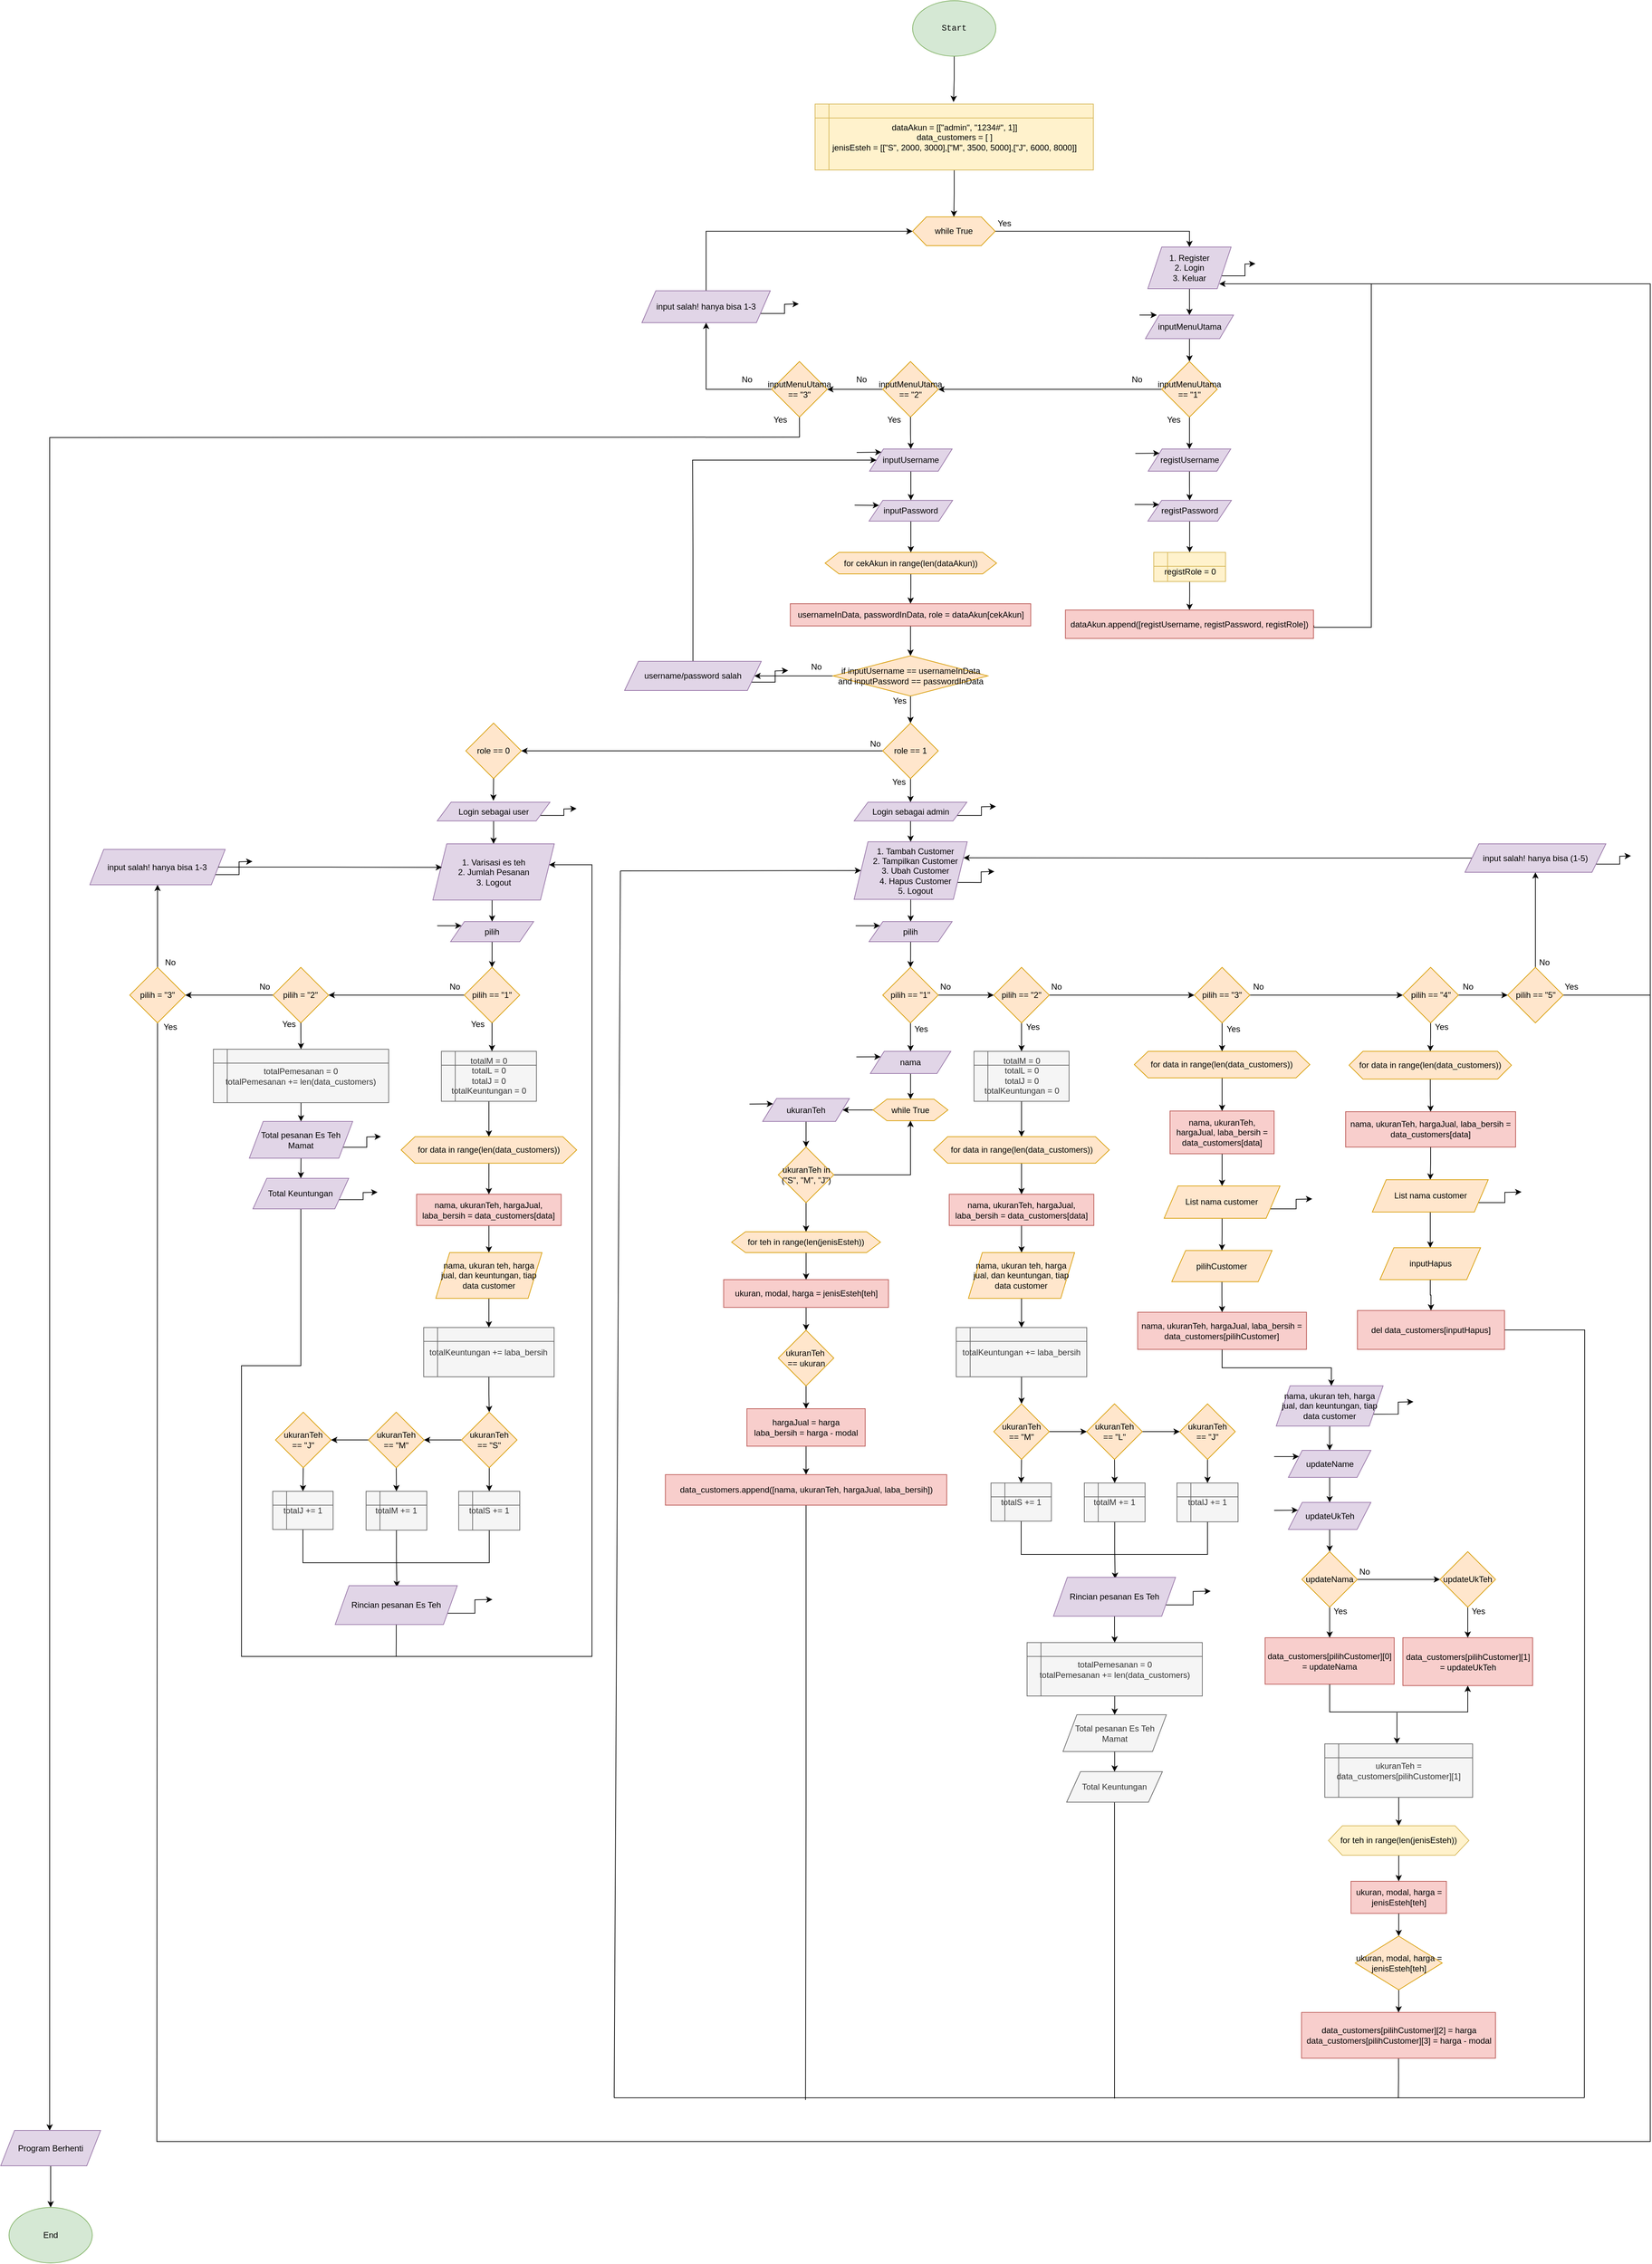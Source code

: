 <mxfile version="24.7.17">
  <diagram name="Page-1" id="psaYRLWhJM1OXI5JUv1E">
    <mxGraphModel dx="3156" dy="3538" grid="0" gridSize="10" guides="1" tooltips="1" connect="1" arrows="1" fold="1" page="0" pageScale="1" pageWidth="1100" pageHeight="850" math="0" shadow="0">
      <root>
        <mxCell id="0" />
        <mxCell id="1" parent="0" />
        <mxCell id="k1Bq59QfBD5GOSJkM1TS-440" value="" style="edgeStyle=orthogonalEdgeStyle;rounded=0;orthogonalLoop=1;jettySize=auto;html=1;" parent="1" source="k1Bq59QfBD5GOSJkM1TS-437" edge="1">
          <mxGeometry relative="1" as="geometry">
            <mxPoint x="275" y="-2086" as="targetPoint" />
          </mxGeometry>
        </mxCell>
        <mxCell id="k1Bq59QfBD5GOSJkM1TS-437" value="&lt;font&gt;Start&lt;/font&gt;" style="ellipse;whiteSpace=wrap;html=1;fontFamily=Courier New;fillColor=#d5e8d4;strokeColor=#82b366;" parent="1" vertex="1">
          <mxGeometry x="216" y="-2232" width="120" height="80" as="geometry" />
        </mxCell>
        <mxCell id="orHdw74G4ryqbtQB8pkI-13" value="" style="edgeStyle=orthogonalEdgeStyle;rounded=0;orthogonalLoop=1;jettySize=auto;html=1;fontFamily=Helvetica;fontSize=12;fontColor=default;" parent="1" source="k1Bq59QfBD5GOSJkM1TS-441" target="orHdw74G4ryqbtQB8pkI-12" edge="1">
          <mxGeometry relative="1" as="geometry" />
        </mxCell>
        <mxCell id="k1Bq59QfBD5GOSJkM1TS-441" value="&lt;div&gt;dataAkun = [[&quot;admin&quot;, &quot;1234#&quot;, 1]]&lt;/div&gt;&lt;div&gt;&lt;span style=&quot;background-color: initial;&quot;&gt;data_customers = [ ]&lt;/span&gt;&lt;br&gt;&lt;/div&gt;&lt;div&gt;&lt;span style=&quot;background-color: initial;&quot;&gt;jenisEsteh = [[&quot;S&quot;, 2000, 3000],[&quot;M&quot;, 3500, 5000],[&quot;J&quot;, 6000, 8000]]&lt;/span&gt;&lt;br&gt;&lt;/div&gt;" style="shape=internalStorage;whiteSpace=wrap;html=1;backgroundOutline=1;fillColor=#fff2cc;strokeColor=#d6b656;" parent="1" vertex="1">
          <mxGeometry x="75.5" y="-2083" width="401" height="95" as="geometry" />
        </mxCell>
        <mxCell id="orHdw74G4ryqbtQB8pkI-18" value="" style="edgeStyle=orthogonalEdgeStyle;rounded=0;orthogonalLoop=1;jettySize=auto;html=1;fontFamily=Helvetica;fontSize=12;fontColor=default;" parent="1" source="orHdw74G4ryqbtQB8pkI-12" target="orHdw74G4ryqbtQB8pkI-17" edge="1">
          <mxGeometry relative="1" as="geometry" />
        </mxCell>
        <mxCell id="orHdw74G4ryqbtQB8pkI-12" value="while True" style="shape=hexagon;perimeter=hexagonPerimeter2;whiteSpace=wrap;html=1;fixedSize=1;fillColor=#ffe6cc;strokeColor=#d79b00;" parent="1" vertex="1">
          <mxGeometry x="216" y="-1920.5" width="119" height="41.5" as="geometry" />
        </mxCell>
        <mxCell id="orHdw74G4ryqbtQB8pkI-22" value="" style="edgeStyle=orthogonalEdgeStyle;rounded=0;orthogonalLoop=1;jettySize=auto;html=1;fontFamily=Helvetica;fontSize=12;fontColor=default;" parent="1" source="orHdw74G4ryqbtQB8pkI-17" target="orHdw74G4ryqbtQB8pkI-21" edge="1">
          <mxGeometry relative="1" as="geometry" />
        </mxCell>
        <mxCell id="orHdw74G4ryqbtQB8pkI-26" style="edgeStyle=orthogonalEdgeStyle;rounded=0;orthogonalLoop=1;jettySize=auto;html=1;exitX=1;exitY=0.75;exitDx=0;exitDy=0;fontFamily=Helvetica;fontSize=12;fontColor=default;" parent="1" source="orHdw74G4ryqbtQB8pkI-17" edge="1">
          <mxGeometry relative="1" as="geometry">
            <mxPoint x="710" y="-1853" as="targetPoint" />
          </mxGeometry>
        </mxCell>
        <mxCell id="orHdw74G4ryqbtQB8pkI-17" value="1. Register&lt;div&gt;2. Login&lt;/div&gt;&lt;div&gt;3. Keluar&lt;/div&gt;" style="shape=parallelogram;perimeter=parallelogramPerimeter;whiteSpace=wrap;html=1;fixedSize=1;fillColor=#e1d5e7;strokeColor=#9673a6;" parent="1" vertex="1">
          <mxGeometry x="555" y="-1877" width="120" height="60" as="geometry" />
        </mxCell>
        <mxCell id="orHdw74G4ryqbtQB8pkI-28" value="" style="edgeStyle=orthogonalEdgeStyle;rounded=0;orthogonalLoop=1;jettySize=auto;html=1;fontFamily=Helvetica;fontSize=12;fontColor=default;" parent="1" source="orHdw74G4ryqbtQB8pkI-21" target="orHdw74G4ryqbtQB8pkI-27" edge="1">
          <mxGeometry relative="1" as="geometry" />
        </mxCell>
        <mxCell id="orHdw74G4ryqbtQB8pkI-21" value="inputMenuUtama" style="shape=parallelogram;perimeter=parallelogramPerimeter;whiteSpace=wrap;html=1;fixedSize=1;fillColor=#e1d5e7;strokeColor=#9673a6;" parent="1" vertex="1">
          <mxGeometry x="551.5" y="-1779" width="127" height="34" as="geometry" />
        </mxCell>
        <mxCell id="orHdw74G4ryqbtQB8pkI-23" value="" style="endArrow=classic;html=1;rounded=0;fontFamily=Helvetica;fontSize=12;fontColor=default;" parent="1" edge="1">
          <mxGeometry width="50" height="50" relative="1" as="geometry">
            <mxPoint x="543" y="-1779" as="sourcePoint" />
            <mxPoint x="568" y="-1779" as="targetPoint" />
          </mxGeometry>
        </mxCell>
        <mxCell id="orHdw74G4ryqbtQB8pkI-30" value="" style="edgeStyle=orthogonalEdgeStyle;rounded=0;orthogonalLoop=1;jettySize=auto;html=1;fontFamily=Helvetica;fontSize=12;fontColor=default;" parent="1" source="orHdw74G4ryqbtQB8pkI-27" target="orHdw74G4ryqbtQB8pkI-29" edge="1">
          <mxGeometry relative="1" as="geometry" />
        </mxCell>
        <mxCell id="orHdw74G4ryqbtQB8pkI-40" value="" style="edgeStyle=orthogonalEdgeStyle;rounded=0;orthogonalLoop=1;jettySize=auto;html=1;fontFamily=Helvetica;fontSize=12;fontColor=default;" parent="1" source="orHdw74G4ryqbtQB8pkI-27" target="orHdw74G4ryqbtQB8pkI-39" edge="1">
          <mxGeometry relative="1" as="geometry" />
        </mxCell>
        <mxCell id="orHdw74G4ryqbtQB8pkI-27" value="inputMenuUtama == &quot;1&quot;" style="rhombus;whiteSpace=wrap;html=1;fillColor=#ffe6cc;strokeColor=#d79b00;" parent="1" vertex="1">
          <mxGeometry x="575" y="-1712" width="80" height="80" as="geometry" />
        </mxCell>
        <mxCell id="orHdw74G4ryqbtQB8pkI-33" value="" style="edgeStyle=orthogonalEdgeStyle;rounded=0;orthogonalLoop=1;jettySize=auto;html=1;fontFamily=Helvetica;fontSize=12;fontColor=default;" parent="1" source="orHdw74G4ryqbtQB8pkI-29" target="orHdw74G4ryqbtQB8pkI-32" edge="1">
          <mxGeometry relative="1" as="geometry" />
        </mxCell>
        <mxCell id="orHdw74G4ryqbtQB8pkI-29" value="inputMenuUtama == &quot;2&quot;" style="rhombus;whiteSpace=wrap;html=1;fillColor=#ffe6cc;strokeColor=#d79b00;" parent="1" vertex="1">
          <mxGeometry x="173" y="-1712" width="80" height="80" as="geometry" />
        </mxCell>
        <mxCell id="NOvvM2GgEK_qxQKfHSVW-29" style="edgeStyle=orthogonalEdgeStyle;rounded=0;orthogonalLoop=1;jettySize=auto;html=1;exitX=0.5;exitY=1;exitDx=0;exitDy=0;entryX=0.49;entryY=0.004;entryDx=0;entryDy=0;entryPerimeter=0;" edge="1" parent="1" target="NOvvM2GgEK_qxQKfHSVW-140">
          <mxGeometry relative="1" as="geometry">
            <mxPoint x="-294" y="837" as="targetPoint" />
            <mxPoint x="53" y="-1603" as="sourcePoint" />
          </mxGeometry>
        </mxCell>
        <mxCell id="NOvvM2GgEK_qxQKfHSVW-30" style="edgeStyle=orthogonalEdgeStyle;rounded=0;orthogonalLoop=1;jettySize=auto;html=1;exitX=0.5;exitY=1;exitDx=0;exitDy=0;endArrow=none;endFill=0;" edge="1" parent="1" source="orHdw74G4ryqbtQB8pkI-32">
          <mxGeometry relative="1" as="geometry">
            <mxPoint x="53.097" y="-1602.742" as="targetPoint" />
          </mxGeometry>
        </mxCell>
        <mxCell id="NOvvM2GgEK_qxQKfHSVW-226" style="edgeStyle=orthogonalEdgeStyle;rounded=0;orthogonalLoop=1;jettySize=auto;html=1;entryX=0.5;entryY=1;entryDx=0;entryDy=0;" edge="1" parent="1" source="orHdw74G4ryqbtQB8pkI-32" target="NOvvM2GgEK_qxQKfHSVW-223">
          <mxGeometry relative="1" as="geometry" />
        </mxCell>
        <mxCell id="orHdw74G4ryqbtQB8pkI-32" value="inputMenuUtama == &quot;3&quot;" style="rhombus;whiteSpace=wrap;html=1;fillColor=#ffe6cc;strokeColor=#d79b00;" parent="1" vertex="1">
          <mxGeometry x="13" y="-1712" width="80" height="80" as="geometry" />
        </mxCell>
        <mxCell id="orHdw74G4ryqbtQB8pkI-42" value="" style="edgeStyle=orthogonalEdgeStyle;rounded=0;orthogonalLoop=1;jettySize=auto;html=1;fontFamily=Helvetica;fontSize=12;fontColor=default;" parent="1" source="orHdw74G4ryqbtQB8pkI-39" target="orHdw74G4ryqbtQB8pkI-41" edge="1">
          <mxGeometry relative="1" as="geometry" />
        </mxCell>
        <mxCell id="orHdw74G4ryqbtQB8pkI-39" value="registUsername" style="shape=parallelogram;perimeter=parallelogramPerimeter;whiteSpace=wrap;html=1;fixedSize=1;fillColor=#e1d5e7;strokeColor=#9673a6;" parent="1" vertex="1">
          <mxGeometry x="555.5" y="-1586" width="119" height="32" as="geometry" />
        </mxCell>
        <mxCell id="orHdw74G4ryqbtQB8pkI-44" style="edgeStyle=orthogonalEdgeStyle;rounded=0;orthogonalLoop=1;jettySize=auto;html=1;exitX=0.5;exitY=1;exitDx=0;exitDy=0;entryX=0.5;entryY=0;entryDx=0;entryDy=0;fontFamily=Helvetica;fontSize=12;fontColor=default;" parent="1" source="orHdw74G4ryqbtQB8pkI-41" target="orHdw74G4ryqbtQB8pkI-43" edge="1">
          <mxGeometry relative="1" as="geometry" />
        </mxCell>
        <mxCell id="orHdw74G4ryqbtQB8pkI-41" value="registPassword" style="shape=parallelogram;perimeter=parallelogramPerimeter;whiteSpace=wrap;html=1;fixedSize=1;fillColor=#e1d5e7;strokeColor=#9673a6;" parent="1" vertex="1">
          <mxGeometry x="555" y="-1512" width="120.5" height="30" as="geometry" />
        </mxCell>
        <mxCell id="orHdw74G4ryqbtQB8pkI-52" style="edgeStyle=orthogonalEdgeStyle;rounded=0;orthogonalLoop=1;jettySize=auto;html=1;exitX=0.5;exitY=1;exitDx=0;exitDy=0;entryX=0.5;entryY=0;entryDx=0;entryDy=0;fontFamily=Helvetica;fontSize=12;fontColor=default;" parent="1" source="orHdw74G4ryqbtQB8pkI-43" target="orHdw74G4ryqbtQB8pkI-49" edge="1">
          <mxGeometry relative="1" as="geometry" />
        </mxCell>
        <mxCell id="orHdw74G4ryqbtQB8pkI-43" value="&lt;div&gt;&lt;br&gt;&lt;/div&gt;&lt;div&gt;&lt;span style=&quot;background-color: initial;&quot;&gt;registRole = 0&lt;/span&gt;&lt;br&gt;&lt;/div&gt;" style="shape=internalStorage;whiteSpace=wrap;html=1;backgroundOutline=1;strokeColor=#d6b656;align=center;verticalAlign=top;arcSize=6;fontFamily=Helvetica;fontSize=12;fillColor=#fff2cc;" parent="1" vertex="1">
          <mxGeometry x="563.5" y="-1437" width="103.5" height="42" as="geometry" />
        </mxCell>
        <mxCell id="orHdw74G4ryqbtQB8pkI-53" style="edgeStyle=orthogonalEdgeStyle;rounded=0;orthogonalLoop=1;jettySize=auto;html=1;exitX=1;exitY=0.5;exitDx=0;exitDy=0;fontFamily=Helvetica;fontSize=12;fontColor=default;entryX=0.857;entryY=0.884;entryDx=0;entryDy=0;entryPerimeter=0;" parent="1" target="orHdw74G4ryqbtQB8pkI-17" edge="1">
          <mxGeometry relative="1" as="geometry">
            <mxPoint x="658.357" y="-1823.971" as="targetPoint" />
            <mxPoint x="794.25" y="-1331.9" as="sourcePoint" />
            <Array as="points">
              <mxPoint x="794" y="-1329" />
              <mxPoint x="877" y="-1329" />
              <mxPoint x="877" y="-1824" />
            </Array>
          </mxGeometry>
        </mxCell>
        <mxCell id="orHdw74G4ryqbtQB8pkI-49" value="dataAkun.append([registUsername, registPassword, registRole])" style="whiteSpace=wrap;html=1;fillColor=#f8cecc;strokeColor=#b85450;" parent="1" vertex="1">
          <mxGeometry x="436.25" y="-1354" width="357.5" height="41" as="geometry" />
        </mxCell>
        <mxCell id="orHdw74G4ryqbtQB8pkI-60" value="" style="edgeStyle=orthogonalEdgeStyle;rounded=0;orthogonalLoop=1;jettySize=auto;html=1;fontFamily=Helvetica;fontSize=12;fontColor=default;" parent="1" source="orHdw74G4ryqbtQB8pkI-57" target="orHdw74G4ryqbtQB8pkI-59" edge="1">
          <mxGeometry relative="1" as="geometry" />
        </mxCell>
        <mxCell id="orHdw74G4ryqbtQB8pkI-57" value="for cekAkun in range(len(dataAkun))" style="shape=hexagon;perimeter=hexagonPerimeter2;whiteSpace=wrap;html=1;fixedSize=1;fillColor=#ffe6cc;strokeColor=#d79b00;" parent="1" vertex="1">
          <mxGeometry x="90" y="-1437" width="247" height="31" as="geometry" />
        </mxCell>
        <mxCell id="orHdw74G4ryqbtQB8pkI-62" value="" style="edgeStyle=orthogonalEdgeStyle;rounded=0;orthogonalLoop=1;jettySize=auto;html=1;fontFamily=Helvetica;fontSize=12;fontColor=default;" parent="1" source="orHdw74G4ryqbtQB8pkI-59" target="orHdw74G4ryqbtQB8pkI-61" edge="1">
          <mxGeometry relative="1" as="geometry" />
        </mxCell>
        <mxCell id="orHdw74G4ryqbtQB8pkI-59" value="usernameInData, passwordInData, role = dataAkun[cekAkun]" style="whiteSpace=wrap;html=1;fillColor=#f8cecc;strokeColor=#b85450;" parent="1" vertex="1">
          <mxGeometry x="39.75" y="-1363" width="346.5" height="32" as="geometry" />
        </mxCell>
        <mxCell id="orHdw74G4ryqbtQB8pkI-64" value="" style="edgeStyle=orthogonalEdgeStyle;rounded=0;orthogonalLoop=1;jettySize=auto;html=1;fontFamily=Helvetica;fontSize=12;fontColor=default;" parent="1" source="orHdw74G4ryqbtQB8pkI-61" target="orHdw74G4ryqbtQB8pkI-63" edge="1">
          <mxGeometry relative="1" as="geometry" />
        </mxCell>
        <mxCell id="orHdw74G4ryqbtQB8pkI-99" value="" style="edgeStyle=orthogonalEdgeStyle;rounded=0;orthogonalLoop=1;jettySize=auto;html=1;fontFamily=Helvetica;fontSize=12;fontColor=default;" parent="1" source="orHdw74G4ryqbtQB8pkI-61" target="orHdw74G4ryqbtQB8pkI-98" edge="1">
          <mxGeometry relative="1" as="geometry" />
        </mxCell>
        <mxCell id="orHdw74G4ryqbtQB8pkI-61" value="if inputUsername == usernameInData and inputPassword == passwordInData" style="rhombus;whiteSpace=wrap;html=1;fillColor=#ffe6cc;strokeColor=#d79b00;" parent="1" vertex="1">
          <mxGeometry x="101.5" y="-1288" width="223" height="58" as="geometry" />
        </mxCell>
        <mxCell id="orHdw74G4ryqbtQB8pkI-66" value="" style="edgeStyle=orthogonalEdgeStyle;rounded=0;orthogonalLoop=1;jettySize=auto;html=1;fontFamily=Helvetica;fontSize=12;fontColor=default;" parent="1" source="orHdw74G4ryqbtQB8pkI-63" target="orHdw74G4ryqbtQB8pkI-65" edge="1">
          <mxGeometry relative="1" as="geometry" />
        </mxCell>
        <mxCell id="orHdw74G4ryqbtQB8pkI-80" value="" style="edgeStyle=orthogonalEdgeStyle;rounded=0;orthogonalLoop=1;jettySize=auto;html=1;fontFamily=Helvetica;fontSize=12;fontColor=default;" parent="1" source="orHdw74G4ryqbtQB8pkI-63" target="orHdw74G4ryqbtQB8pkI-79" edge="1">
          <mxGeometry relative="1" as="geometry" />
        </mxCell>
        <mxCell id="orHdw74G4ryqbtQB8pkI-63" value="role == 1" style="rhombus;whiteSpace=wrap;html=1;fillColor=#ffe6cc;strokeColor=#d79b00;" parent="1" vertex="1">
          <mxGeometry x="173" y="-1191" width="80" height="80" as="geometry" />
        </mxCell>
        <mxCell id="orHdw74G4ryqbtQB8pkI-68" value="" style="edgeStyle=orthogonalEdgeStyle;rounded=0;orthogonalLoop=1;jettySize=auto;html=1;fontFamily=Helvetica;fontSize=12;fontColor=default;" parent="1" source="orHdw74G4ryqbtQB8pkI-65" target="orHdw74G4ryqbtQB8pkI-67" edge="1">
          <mxGeometry relative="1" as="geometry" />
        </mxCell>
        <mxCell id="orHdw74G4ryqbtQB8pkI-69" style="edgeStyle=orthogonalEdgeStyle;rounded=0;orthogonalLoop=1;jettySize=auto;html=1;exitX=1;exitY=0.75;exitDx=0;exitDy=0;fontFamily=Helvetica;fontSize=12;fontColor=default;" parent="1" source="orHdw74G4ryqbtQB8pkI-65" edge="1">
          <mxGeometry relative="1" as="geometry">
            <mxPoint x="336.143" y="-1070.857" as="targetPoint" />
          </mxGeometry>
        </mxCell>
        <mxCell id="orHdw74G4ryqbtQB8pkI-65" value="Login sebagai admin" style="shape=parallelogram;perimeter=parallelogramPerimeter;whiteSpace=wrap;html=1;fixedSize=1;fillColor=#e1d5e7;strokeColor=#9673a6;" parent="1" vertex="1">
          <mxGeometry x="131.75" y="-1077" width="162.5" height="27" as="geometry" />
        </mxCell>
        <mxCell id="orHdw74G4ryqbtQB8pkI-70" style="edgeStyle=orthogonalEdgeStyle;rounded=0;orthogonalLoop=1;jettySize=auto;html=1;exitX=1;exitY=0.75;exitDx=0;exitDy=0;fontFamily=Helvetica;fontSize=12;fontColor=default;" parent="1" source="orHdw74G4ryqbtQB8pkI-67" edge="1">
          <mxGeometry relative="1" as="geometry">
            <mxPoint x="333.857" y="-977.143" as="targetPoint" />
          </mxGeometry>
        </mxCell>
        <mxCell id="orHdw74G4ryqbtQB8pkI-75" value="" style="edgeStyle=orthogonalEdgeStyle;rounded=0;orthogonalLoop=1;jettySize=auto;html=1;fontFamily=Helvetica;fontSize=12;fontColor=default;" parent="1" source="orHdw74G4ryqbtQB8pkI-67" target="orHdw74G4ryqbtQB8pkI-74" edge="1">
          <mxGeometry relative="1" as="geometry" />
        </mxCell>
        <mxCell id="orHdw74G4ryqbtQB8pkI-67" value="&lt;div&gt;&amp;nbsp; &amp;nbsp; 1. Tambah Customer&lt;/div&gt;&lt;div&gt;&amp;nbsp; &amp;nbsp; 2. Tampilkan Customer&lt;/div&gt;&lt;div&gt;&amp;nbsp; &amp;nbsp; 3. Ubah Customer&lt;/div&gt;&lt;div&gt;&amp;nbsp; &amp;nbsp; 4. Hapus Customer&lt;/div&gt;&lt;div&gt;&amp;nbsp; &amp;nbsp; 5. Logout&lt;/div&gt;" style="shape=parallelogram;perimeter=parallelogramPerimeter;whiteSpace=wrap;html=1;fixedSize=1;fillColor=#e1d5e7;strokeColor=#9673a6;" parent="1" vertex="1">
          <mxGeometry x="131.75" y="-1020" width="163" height="83" as="geometry" />
        </mxCell>
        <mxCell id="orHdw74G4ryqbtQB8pkI-72" value="" style="endArrow=classic;html=1;rounded=0;fontFamily=Helvetica;fontSize=12;fontColor=default;entryX=0.137;entryY=0.19;entryDx=0;entryDy=0;entryPerimeter=0;" parent="1" target="orHdw74G4ryqbtQB8pkI-39" edge="1">
          <mxGeometry width="50" height="50" relative="1" as="geometry">
            <mxPoint x="537" y="-1579.6" as="sourcePoint" />
            <mxPoint x="571.622" y="-1579.996" as="targetPoint" />
          </mxGeometry>
        </mxCell>
        <mxCell id="orHdw74G4ryqbtQB8pkI-73" value="" style="endArrow=classic;html=1;rounded=0;fontFamily=Helvetica;fontSize=12;fontColor=default;entryX=0.134;entryY=0.204;entryDx=0;entryDy=0;entryPerimeter=0;" parent="1" target="orHdw74G4ryqbtQB8pkI-41" edge="1">
          <mxGeometry width="50" height="50" relative="1" as="geometry">
            <mxPoint x="536" y="-1506" as="sourcePoint" />
            <mxPoint x="571" y="-1506" as="targetPoint" />
          </mxGeometry>
        </mxCell>
        <mxCell id="orHdw74G4ryqbtQB8pkI-78" value="" style="edgeStyle=orthogonalEdgeStyle;rounded=0;orthogonalLoop=1;jettySize=auto;html=1;fontFamily=Helvetica;fontSize=12;fontColor=default;" parent="1" source="orHdw74G4ryqbtQB8pkI-74" target="orHdw74G4ryqbtQB8pkI-77" edge="1">
          <mxGeometry relative="1" as="geometry" />
        </mxCell>
        <mxCell id="orHdw74G4ryqbtQB8pkI-74" value="pilih" style="shape=parallelogram;perimeter=parallelogramPerimeter;whiteSpace=wrap;html=1;fixedSize=1;fillColor=#e1d5e7;strokeColor=#9673a6;" parent="1" vertex="1">
          <mxGeometry x="153.25" y="-905" width="119.75" height="29" as="geometry" />
        </mxCell>
        <mxCell id="orHdw74G4ryqbtQB8pkI-76" value="" style="endArrow=classic;html=1;rounded=0;fontFamily=Helvetica;fontSize=12;fontColor=default;entryX=0;entryY=0;entryDx=0;entryDy=0;" parent="1" edge="1">
          <mxGeometry width="50" height="50" relative="1" as="geometry">
            <mxPoint x="134" y="-899" as="sourcePoint" />
            <mxPoint x="169" y="-899" as="targetPoint" />
          </mxGeometry>
        </mxCell>
        <mxCell id="orHdw74G4ryqbtQB8pkI-82" value="" style="edgeStyle=orthogonalEdgeStyle;rounded=0;orthogonalLoop=1;jettySize=auto;html=1;fontFamily=Helvetica;fontSize=12;fontColor=default;" parent="1" source="orHdw74G4ryqbtQB8pkI-77" target="orHdw74G4ryqbtQB8pkI-81" edge="1">
          <mxGeometry relative="1" as="geometry" />
        </mxCell>
        <mxCell id="orHdw74G4ryqbtQB8pkI-115" value="" style="edgeStyle=orthogonalEdgeStyle;rounded=0;orthogonalLoop=1;jettySize=auto;html=1;fontFamily=Helvetica;fontSize=12;fontColor=default;" parent="1" source="orHdw74G4ryqbtQB8pkI-77" target="orHdw74G4ryqbtQB8pkI-114" edge="1">
          <mxGeometry relative="1" as="geometry" />
        </mxCell>
        <mxCell id="orHdw74G4ryqbtQB8pkI-77" value="pilih == &quot;1&quot;" style="rhombus;whiteSpace=wrap;html=1;fillColor=#ffe6cc;strokeColor=#d79b00;" parent="1" vertex="1">
          <mxGeometry x="172.995" y="-839" width="80" height="80" as="geometry" />
        </mxCell>
        <mxCell id="orHdw74G4ryqbtQB8pkI-79" value="role == 0" style="rhombus;whiteSpace=wrap;html=1;fillColor=#ffe6cc;strokeColor=#d79b00;" parent="1" vertex="1">
          <mxGeometry x="-427.76" y="-1191" width="80" height="80" as="geometry" />
        </mxCell>
        <mxCell id="orHdw74G4ryqbtQB8pkI-84" value="" style="edgeStyle=orthogonalEdgeStyle;rounded=0;orthogonalLoop=1;jettySize=auto;html=1;fontFamily=Helvetica;fontSize=12;fontColor=default;" parent="1" source="orHdw74G4ryqbtQB8pkI-81" target="orHdw74G4ryqbtQB8pkI-83" edge="1">
          <mxGeometry relative="1" as="geometry" />
        </mxCell>
        <mxCell id="orHdw74G4ryqbtQB8pkI-148" style="edgeStyle=orthogonalEdgeStyle;rounded=0;orthogonalLoop=1;jettySize=auto;html=1;exitX=0.5;exitY=1;exitDx=0;exitDy=0;entryX=0.5;entryY=0;entryDx=0;entryDy=0;fontFamily=Helvetica;fontSize=12;fontColor=default;" parent="1" source="orHdw74G4ryqbtQB8pkI-81" target="orHdw74G4ryqbtQB8pkI-147" edge="1">
          <mxGeometry relative="1" as="geometry" />
        </mxCell>
        <mxCell id="orHdw74G4ryqbtQB8pkI-81" value="pilih == &quot;2&quot;" style="rhombus;whiteSpace=wrap;html=1;fillColor=#ffe6cc;strokeColor=#d79b00;" parent="1" vertex="1">
          <mxGeometry x="332.995" y="-839" width="80" height="80" as="geometry" />
        </mxCell>
        <mxCell id="orHdw74G4ryqbtQB8pkI-86" value="" style="edgeStyle=orthogonalEdgeStyle;rounded=0;orthogonalLoop=1;jettySize=auto;html=1;fontFamily=Helvetica;fontSize=12;fontColor=default;" parent="1" source="orHdw74G4ryqbtQB8pkI-83" target="orHdw74G4ryqbtQB8pkI-85" edge="1">
          <mxGeometry relative="1" as="geometry" />
        </mxCell>
        <mxCell id="NOvvM2GgEK_qxQKfHSVW-65" style="edgeStyle=orthogonalEdgeStyle;rounded=0;orthogonalLoop=1;jettySize=auto;html=1;exitX=0.5;exitY=1;exitDx=0;exitDy=0;entryX=0.5;entryY=0;entryDx=0;entryDy=0;" edge="1" parent="1" source="orHdw74G4ryqbtQB8pkI-83" target="NOvvM2GgEK_qxQKfHSVW-64">
          <mxGeometry relative="1" as="geometry" />
        </mxCell>
        <mxCell id="orHdw74G4ryqbtQB8pkI-83" value="pilih == &quot;3&quot;" style="rhombus;whiteSpace=wrap;html=1;fillColor=#ffe6cc;strokeColor=#d79b00;" parent="1" vertex="1">
          <mxGeometry x="621.995" y="-839" width="80" height="80" as="geometry" />
        </mxCell>
        <mxCell id="orHdw74G4ryqbtQB8pkI-88" value="" style="edgeStyle=orthogonalEdgeStyle;rounded=0;orthogonalLoop=1;jettySize=auto;html=1;fontFamily=Helvetica;fontSize=12;fontColor=default;" parent="1" source="orHdw74G4ryqbtQB8pkI-85" target="orHdw74G4ryqbtQB8pkI-87" edge="1">
          <mxGeometry relative="1" as="geometry" />
        </mxCell>
        <mxCell id="NOvvM2GgEK_qxQKfHSVW-111" value="" style="edgeStyle=orthogonalEdgeStyle;rounded=0;orthogonalLoop=1;jettySize=auto;html=1;" edge="1" parent="1" source="orHdw74G4ryqbtQB8pkI-85" target="NOvvM2GgEK_qxQKfHSVW-110">
          <mxGeometry relative="1" as="geometry" />
        </mxCell>
        <mxCell id="orHdw74G4ryqbtQB8pkI-85" value="pilih == &quot;4&quot;" style="rhombus;whiteSpace=wrap;html=1;fillColor=#ffe6cc;strokeColor=#d79b00;" parent="1" vertex="1">
          <mxGeometry x="922.505" y="-839" width="80" height="80" as="geometry" />
        </mxCell>
        <mxCell id="orHdw74G4ryqbtQB8pkI-104" value="" style="edgeStyle=orthogonalEdgeStyle;rounded=0;orthogonalLoop=1;jettySize=auto;html=1;fontFamily=Helvetica;fontSize=12;fontColor=default;" parent="1" source="orHdw74G4ryqbtQB8pkI-87" target="orHdw74G4ryqbtQB8pkI-103" edge="1">
          <mxGeometry relative="1" as="geometry" />
        </mxCell>
        <mxCell id="orHdw74G4ryqbtQB8pkI-110" style="edgeStyle=orthogonalEdgeStyle;rounded=0;orthogonalLoop=1;jettySize=auto;html=1;exitX=1;exitY=0.5;exitDx=0;exitDy=0;fontFamily=Helvetica;fontSize=12;fontColor=default;endArrow=none;endFill=0;" parent="1" source="orHdw74G4ryqbtQB8pkI-87" edge="1">
          <mxGeometry relative="1" as="geometry">
            <mxPoint x="1051" y="-1824" as="targetPoint" />
            <Array as="points">
              <mxPoint x="1279" y="-799" />
              <mxPoint x="1279" y="-1824" />
              <mxPoint x="1053" y="-1824" />
            </Array>
          </mxGeometry>
        </mxCell>
        <mxCell id="orHdw74G4ryqbtQB8pkI-87" value="pilih == &quot;5&quot;" style="rhombus;whiteSpace=wrap;html=1;fillColor=#ffe6cc;strokeColor=#d79b00;" parent="1" vertex="1">
          <mxGeometry x="1073.505" y="-839" width="80" height="80" as="geometry" />
        </mxCell>
        <mxCell id="orHdw74G4ryqbtQB8pkI-91" value="" style="edgeStyle=orthogonalEdgeStyle;rounded=0;orthogonalLoop=1;jettySize=auto;html=1;fontFamily=Helvetica;fontSize=12;fontColor=default;exitX=0.5;exitY=1;exitDx=0;exitDy=0;" parent="1" source="orHdw74G4ryqbtQB8pkI-29" target="orHdw74G4ryqbtQB8pkI-93" edge="1">
          <mxGeometry relative="1" as="geometry">
            <mxPoint x="213" y="-1631" as="sourcePoint" />
          </mxGeometry>
        </mxCell>
        <mxCell id="orHdw74G4ryqbtQB8pkI-92" value="" style="edgeStyle=orthogonalEdgeStyle;rounded=0;orthogonalLoop=1;jettySize=auto;html=1;fontFamily=Helvetica;fontSize=12;fontColor=default;" parent="1" source="orHdw74G4ryqbtQB8pkI-93" target="orHdw74G4ryqbtQB8pkI-95" edge="1">
          <mxGeometry relative="1" as="geometry" />
        </mxCell>
        <mxCell id="orHdw74G4ryqbtQB8pkI-93" value="inputUsername" style="shape=parallelogram;perimeter=parallelogramPerimeter;whiteSpace=wrap;html=1;fixedSize=1;fillColor=#e1d5e7;strokeColor=#9673a6;" parent="1" vertex="1">
          <mxGeometry x="154" y="-1586" width="119" height="32" as="geometry" />
        </mxCell>
        <mxCell id="orHdw74G4ryqbtQB8pkI-94" style="edgeStyle=orthogonalEdgeStyle;rounded=0;orthogonalLoop=1;jettySize=auto;html=1;exitX=0.5;exitY=1;exitDx=0;exitDy=0;entryX=0.5;entryY=0;entryDx=0;entryDy=0;fontFamily=Helvetica;fontSize=12;fontColor=default;" parent="1" source="orHdw74G4ryqbtQB8pkI-95" target="orHdw74G4ryqbtQB8pkI-57" edge="1">
          <mxGeometry relative="1" as="geometry">
            <mxPoint x="212.5" y="-1437" as="targetPoint" />
          </mxGeometry>
        </mxCell>
        <mxCell id="orHdw74G4ryqbtQB8pkI-95" value="inputPassword" style="shape=parallelogram;perimeter=parallelogramPerimeter;whiteSpace=wrap;html=1;fixedSize=1;fillColor=#e1d5e7;strokeColor=#9673a6;" parent="1" vertex="1">
          <mxGeometry x="153.25" y="-1512" width="120.5" height="30" as="geometry" />
        </mxCell>
        <mxCell id="orHdw74G4ryqbtQB8pkI-96" value="" style="endArrow=classic;html=1;rounded=0;fontFamily=Helvetica;fontSize=12;fontColor=default;entryX=0;entryY=0;entryDx=0;entryDy=0;" parent="1" target="orHdw74G4ryqbtQB8pkI-93" edge="1">
          <mxGeometry width="50" height="50" relative="1" as="geometry">
            <mxPoint x="135.5" y="-1581" as="sourcePoint" />
            <mxPoint x="229.5" y="-1575" as="targetPoint" />
          </mxGeometry>
        </mxCell>
        <mxCell id="orHdw74G4ryqbtQB8pkI-97" value="" style="endArrow=classic;html=1;rounded=0;fontFamily=Helvetica;fontSize=12;fontColor=default;entryX=0.12;entryY=0.241;entryDx=0;entryDy=0;entryPerimeter=0;" parent="1" target="orHdw74G4ryqbtQB8pkI-95" edge="1">
          <mxGeometry width="50" height="50" relative="1" as="geometry">
            <mxPoint x="132.5" y="-1505" as="sourcePoint" />
            <mxPoint x="167.5" y="-1505" as="targetPoint" />
          </mxGeometry>
        </mxCell>
        <mxCell id="orHdw74G4ryqbtQB8pkI-100" style="edgeStyle=orthogonalEdgeStyle;rounded=0;orthogonalLoop=1;jettySize=auto;html=1;exitX=1;exitY=0.75;exitDx=0;exitDy=0;fontFamily=Helvetica;fontSize=12;fontColor=default;" parent="1" source="orHdw74G4ryqbtQB8pkI-98" edge="1">
          <mxGeometry relative="1" as="geometry">
            <mxPoint x="36.714" y="-1266.714" as="targetPoint" />
          </mxGeometry>
        </mxCell>
        <mxCell id="orHdw74G4ryqbtQB8pkI-101" style="edgeStyle=orthogonalEdgeStyle;rounded=0;orthogonalLoop=1;jettySize=auto;html=1;exitX=0.5;exitY=0;exitDx=0;exitDy=0;fontFamily=Helvetica;fontSize=12;fontColor=default;entryX=0;entryY=0.5;entryDx=0;entryDy=0;" parent="1" source="orHdw74G4ryqbtQB8pkI-98" target="orHdw74G4ryqbtQB8pkI-93" edge="1">
          <mxGeometry relative="1" as="geometry">
            <mxPoint x="-45" y="-1550" as="targetPoint" />
            <Array as="points">
              <mxPoint x="-100" y="-1441" />
              <mxPoint x="-101" y="-1441" />
              <mxPoint x="-101" y="-1570" />
            </Array>
          </mxGeometry>
        </mxCell>
        <mxCell id="orHdw74G4ryqbtQB8pkI-98" value="username/password salah" style="shape=parallelogram;perimeter=parallelogramPerimeter;whiteSpace=wrap;html=1;fixedSize=1;fillColor=#e1d5e7;strokeColor=#9673a6;" parent="1" vertex="1">
          <mxGeometry x="-199" y="-1280" width="197" height="42" as="geometry" />
        </mxCell>
        <mxCell id="orHdw74G4ryqbtQB8pkI-105" style="edgeStyle=orthogonalEdgeStyle;rounded=0;orthogonalLoop=1;jettySize=auto;html=1;exitX=0;exitY=0.5;exitDx=0;exitDy=0;entryX=0.967;entryY=0.279;entryDx=0;entryDy=0;fontFamily=Helvetica;fontSize=12;fontColor=default;entryPerimeter=0;" parent="1" source="orHdw74G4ryqbtQB8pkI-103" target="orHdw74G4ryqbtQB8pkI-67" edge="1">
          <mxGeometry relative="1" as="geometry" />
        </mxCell>
        <mxCell id="NOvvM2GgEK_qxQKfHSVW-257" style="edgeStyle=orthogonalEdgeStyle;rounded=0;orthogonalLoop=1;jettySize=auto;html=1;exitX=1;exitY=0.75;exitDx=0;exitDy=0;" edge="1" parent="1" source="orHdw74G4ryqbtQB8pkI-103">
          <mxGeometry relative="1" as="geometry">
            <mxPoint x="1251.133" y="-999.627" as="targetPoint" />
          </mxGeometry>
        </mxCell>
        <mxCell id="orHdw74G4ryqbtQB8pkI-103" value="input salah! hanya bisa (1-5)" style="shape=parallelogram;perimeter=parallelogramPerimeter;whiteSpace=wrap;html=1;fixedSize=1;fillColor=#e1d5e7;strokeColor=#9673a6;" parent="1" vertex="1">
          <mxGeometry x="1012" y="-1017" width="203.01" height="41" as="geometry" />
        </mxCell>
        <mxCell id="orHdw74G4ryqbtQB8pkI-113" value="" style="endArrow=none;html=1;rounded=0;fontFamily=Helvetica;fontSize=12;fontColor=default;" parent="1" edge="1">
          <mxGeometry width="50" height="50" relative="1" as="geometry">
            <mxPoint x="876.5" y="-1824" as="sourcePoint" />
            <mxPoint x="1051" y="-1824" as="targetPoint" />
          </mxGeometry>
        </mxCell>
        <mxCell id="orHdw74G4ryqbtQB8pkI-119" value="" style="edgeStyle=orthogonalEdgeStyle;rounded=0;orthogonalLoop=1;jettySize=auto;html=1;fontFamily=Helvetica;fontSize=12;fontColor=default;" parent="1" source="orHdw74G4ryqbtQB8pkI-114" target="orHdw74G4ryqbtQB8pkI-118" edge="1">
          <mxGeometry relative="1" as="geometry" />
        </mxCell>
        <mxCell id="orHdw74G4ryqbtQB8pkI-114" value="nama" style="shape=parallelogram;perimeter=parallelogramPerimeter;whiteSpace=wrap;html=1;fixedSize=1;fillColor=#e1d5e7;strokeColor=#9673a6;" parent="1" vertex="1">
          <mxGeometry x="155.12" y="-718" width="116.01" height="32" as="geometry" />
        </mxCell>
        <mxCell id="orHdw74G4ryqbtQB8pkI-116" value="" style="endArrow=classic;html=1;rounded=0;fontFamily=Helvetica;fontSize=12;fontColor=default;entryX=0.128;entryY=0.247;entryDx=0;entryDy=0;entryPerimeter=0;" parent="1" target="orHdw74G4ryqbtQB8pkI-114" edge="1">
          <mxGeometry width="50" height="50" relative="1" as="geometry">
            <mxPoint x="135" y="-710" as="sourcePoint" />
            <mxPoint x="170" y="-710" as="targetPoint" />
          </mxGeometry>
        </mxCell>
        <mxCell id="orHdw74G4ryqbtQB8pkI-127" value="" style="edgeStyle=orthogonalEdgeStyle;rounded=0;orthogonalLoop=1;jettySize=auto;html=1;fontFamily=Helvetica;fontSize=12;fontColor=default;" parent="1" source="orHdw74G4ryqbtQB8pkI-118" target="orHdw74G4ryqbtQB8pkI-126" edge="1">
          <mxGeometry relative="1" as="geometry" />
        </mxCell>
        <mxCell id="orHdw74G4ryqbtQB8pkI-118" value="while True" style="shape=hexagon;perimeter=hexagonPerimeter2;whiteSpace=wrap;html=1;fixedSize=1;fillColor=#ffe6cc;strokeColor=#d79b00;" parent="1" vertex="1">
          <mxGeometry x="159.06" y="-649" width="107.88" height="31" as="geometry" />
        </mxCell>
        <mxCell id="orHdw74G4ryqbtQB8pkI-129" value="" style="edgeStyle=orthogonalEdgeStyle;rounded=0;orthogonalLoop=1;jettySize=auto;html=1;fontFamily=Helvetica;fontSize=12;fontColor=default;" parent="1" source="orHdw74G4ryqbtQB8pkI-126" target="orHdw74G4ryqbtQB8pkI-128" edge="1">
          <mxGeometry relative="1" as="geometry" />
        </mxCell>
        <mxCell id="orHdw74G4ryqbtQB8pkI-126" value="ukuranTeh" style="shape=parallelogram;perimeter=parallelogramPerimeter;whiteSpace=wrap;html=1;fixedSize=1;fillColor=#e1d5e7;strokeColor=#9673a6;" parent="1" vertex="1">
          <mxGeometry y="-650.06" width="125" height="33.13" as="geometry" />
        </mxCell>
        <mxCell id="orHdw74G4ryqbtQB8pkI-131" style="edgeStyle=orthogonalEdgeStyle;rounded=0;orthogonalLoop=1;jettySize=auto;html=1;exitX=1;exitY=0.5;exitDx=0;exitDy=0;fontFamily=Helvetica;fontSize=12;fontColor=default;entryX=0.5;entryY=1;entryDx=0;entryDy=0;" parent="1" source="orHdw74G4ryqbtQB8pkI-128" target="orHdw74G4ryqbtQB8pkI-118" edge="1">
          <mxGeometry relative="1" as="geometry">
            <mxPoint x="211" y="-539.818" as="targetPoint" />
          </mxGeometry>
        </mxCell>
        <mxCell id="orHdw74G4ryqbtQB8pkI-133" style="edgeStyle=orthogonalEdgeStyle;rounded=0;orthogonalLoop=1;jettySize=auto;html=1;exitX=0.5;exitY=1;exitDx=0;exitDy=0;entryX=0.5;entryY=0;entryDx=0;entryDy=0;fontFamily=Helvetica;fontSize=12;fontColor=default;" parent="1" source="orHdw74G4ryqbtQB8pkI-128" target="orHdw74G4ryqbtQB8pkI-132" edge="1">
          <mxGeometry relative="1" as="geometry" />
        </mxCell>
        <mxCell id="orHdw74G4ryqbtQB8pkI-128" value="ukuranTeh in (&quot;S&quot;, &quot;M&quot;, &quot;J&quot;)" style="rhombus;whiteSpace=wrap;html=1;fillColor=#ffe6cc;strokeColor=#d79b00;" parent="1" vertex="1">
          <mxGeometry x="22.5" y="-580.005" width="80" height="80" as="geometry" />
        </mxCell>
        <mxCell id="orHdw74G4ryqbtQB8pkI-137" value="" style="edgeStyle=orthogonalEdgeStyle;rounded=0;orthogonalLoop=1;jettySize=auto;html=1;fontFamily=Helvetica;fontSize=12;fontColor=default;" parent="1" source="orHdw74G4ryqbtQB8pkI-132" target="orHdw74G4ryqbtQB8pkI-136" edge="1">
          <mxGeometry relative="1" as="geometry" />
        </mxCell>
        <mxCell id="orHdw74G4ryqbtQB8pkI-132" value="for teh in range(len(jenisEsteh))" style="shape=hexagon;perimeter=hexagonPerimeter2;whiteSpace=wrap;html=1;fixedSize=1;fillColor=#ffe6cc;strokeColor=#d79b00;" parent="1" vertex="1">
          <mxGeometry x="-44.75" y="-458" width="214.5" height="30" as="geometry" />
        </mxCell>
        <mxCell id="orHdw74G4ryqbtQB8pkI-139" value="" style="edgeStyle=orthogonalEdgeStyle;rounded=0;orthogonalLoop=1;jettySize=auto;html=1;fontFamily=Helvetica;fontSize=12;fontColor=default;" parent="1" source="orHdw74G4ryqbtQB8pkI-136" target="orHdw74G4ryqbtQB8pkI-138" edge="1">
          <mxGeometry relative="1" as="geometry" />
        </mxCell>
        <mxCell id="orHdw74G4ryqbtQB8pkI-136" value="&lt;span style=&quot;text-align: left;&quot;&gt;ukuran, modal, harga = jenisEsteh[teh]&lt;/span&gt;" style="whiteSpace=wrap;html=1;fillColor=#f8cecc;strokeColor=#b85450;" parent="1" vertex="1">
          <mxGeometry x="-56.25" y="-389" width="237.5" height="40" as="geometry" />
        </mxCell>
        <mxCell id="orHdw74G4ryqbtQB8pkI-142" value="" style="edgeStyle=orthogonalEdgeStyle;rounded=0;orthogonalLoop=1;jettySize=auto;html=1;fontFamily=Helvetica;fontSize=12;fontColor=default;" parent="1" source="orHdw74G4ryqbtQB8pkI-138" target="orHdw74G4ryqbtQB8pkI-141" edge="1">
          <mxGeometry relative="1" as="geometry" />
        </mxCell>
        <mxCell id="orHdw74G4ryqbtQB8pkI-138" value="ukuranTeh&amp;nbsp;&lt;div&gt;== ukuran&lt;/div&gt;" style="rhombus;whiteSpace=wrap;html=1;fillColor=#ffe6cc;strokeColor=#d79b00;" parent="1" vertex="1">
          <mxGeometry x="22.5" y="-316" width="80" height="80" as="geometry" />
        </mxCell>
        <mxCell id="orHdw74G4ryqbtQB8pkI-144" value="" style="edgeStyle=orthogonalEdgeStyle;rounded=0;orthogonalLoop=1;jettySize=auto;html=1;fontFamily=Helvetica;fontSize=12;fontColor=default;" parent="1" source="orHdw74G4ryqbtQB8pkI-141" target="orHdw74G4ryqbtQB8pkI-143" edge="1">
          <mxGeometry relative="1" as="geometry" />
        </mxCell>
        <mxCell id="orHdw74G4ryqbtQB8pkI-141" value="&lt;div&gt;hargaJual = harga&lt;/div&gt;&lt;div&gt;&lt;span style=&quot;background-color: initial;&quot;&gt;laba_bersih = harga - modal&lt;/span&gt;&lt;/div&gt;" style="whiteSpace=wrap;html=1;fillColor=#f8cecc;strokeColor=#b85450;" parent="1" vertex="1">
          <mxGeometry x="-22.75" y="-203" width="170.5" height="54" as="geometry" />
        </mxCell>
        <mxCell id="NOvvM2GgEK_qxQKfHSVW-130" style="edgeStyle=orthogonalEdgeStyle;rounded=0;orthogonalLoop=1;jettySize=auto;html=1;exitX=0.5;exitY=1;exitDx=0;exitDy=0;endArrow=none;endFill=0;" edge="1" parent="1" source="orHdw74G4ryqbtQB8pkI-143">
          <mxGeometry relative="1" as="geometry">
            <mxPoint x="61.778" y="793.111" as="targetPoint" />
          </mxGeometry>
        </mxCell>
        <mxCell id="orHdw74G4ryqbtQB8pkI-143" value="data_customers.append([nama, ukuranTeh, hargaJual, laba_bersih])" style="whiteSpace=wrap;html=1;fillColor=#f8cecc;strokeColor=#b85450;" parent="1" vertex="1">
          <mxGeometry x="-140.25" y="-108" width="405.5" height="44" as="geometry" />
        </mxCell>
        <mxCell id="orHdw74G4ryqbtQB8pkI-164" style="edgeStyle=orthogonalEdgeStyle;rounded=0;orthogonalLoop=1;jettySize=auto;html=1;exitX=0.5;exitY=1;exitDx=0;exitDy=0;entryX=0.5;entryY=0;entryDx=0;entryDy=0;fontFamily=Helvetica;fontSize=12;fontColor=default;" parent="1" source="orHdw74G4ryqbtQB8pkI-147" target="orHdw74G4ryqbtQB8pkI-160" edge="1">
          <mxGeometry relative="1" as="geometry" />
        </mxCell>
        <mxCell id="orHdw74G4ryqbtQB8pkI-147" value="&lt;div&gt;&lt;span style=&quot;background-color: initial;&quot;&gt;totalM = 0&lt;/span&gt;&lt;br&gt;&lt;/div&gt;&lt;div&gt;totalL = 0&lt;/div&gt;&lt;div&gt;&lt;span style=&quot;background-color: initial;&quot;&gt;totalJ = 0&lt;/span&gt;&lt;/div&gt;&lt;div&gt;&lt;span style=&quot;background-color: initial;&quot;&gt;totalKeuntungan = 0&lt;/span&gt;&lt;/div&gt;" style="shape=internalStorage;whiteSpace=wrap;html=1;backgroundOutline=1;strokeColor=#666666;align=center;verticalAlign=top;arcSize=6;fontFamily=Helvetica;fontSize=12;fontColor=#333333;fillColor=#f5f5f5;" parent="1" vertex="1">
          <mxGeometry x="304.5" y="-718" width="137" height="72" as="geometry" />
        </mxCell>
        <mxCell id="orHdw74G4ryqbtQB8pkI-170" value="" style="edgeStyle=orthogonalEdgeStyle;rounded=0;orthogonalLoop=1;jettySize=auto;html=1;fontFamily=Helvetica;fontSize=12;fontColor=default;" parent="1" source="orHdw74G4ryqbtQB8pkI-153" target="orHdw74G4ryqbtQB8pkI-169" edge="1">
          <mxGeometry relative="1" as="geometry" />
        </mxCell>
        <mxCell id="orHdw74G4ryqbtQB8pkI-153" value="nama, ukuranTeh, hargaJual, laba_bersih = data_customers[data]" style="whiteSpace=wrap;html=1;fillColor=#f8cecc;strokeColor=#b85450;" parent="1" vertex="1">
          <mxGeometry x="268.8" y="-512" width="208.39" height="45" as="geometry" />
        </mxCell>
        <mxCell id="orHdw74G4ryqbtQB8pkI-167" style="edgeStyle=orthogonalEdgeStyle;rounded=0;orthogonalLoop=1;jettySize=auto;html=1;exitX=0.5;exitY=1;exitDx=0;exitDy=0;entryX=0.5;entryY=0;entryDx=0;entryDy=0;fontFamily=Helvetica;fontSize=12;fontColor=default;" parent="1" source="orHdw74G4ryqbtQB8pkI-160" target="orHdw74G4ryqbtQB8pkI-153" edge="1">
          <mxGeometry relative="1" as="geometry" />
        </mxCell>
        <mxCell id="orHdw74G4ryqbtQB8pkI-160" value="for data in range(len(data_customers))" style="shape=hexagon;perimeter=hexagonPerimeter2;whiteSpace=wrap;html=1;fixedSize=1;fillColor=#ffe6cc;strokeColor=#d79b00;" parent="1" vertex="1">
          <mxGeometry x="246.5" y="-595" width="253" height="38.26" as="geometry" />
        </mxCell>
        <mxCell id="NOvvM2GgEK_qxQKfHSVW-4" style="edgeStyle=orthogonalEdgeStyle;rounded=0;orthogonalLoop=1;jettySize=auto;html=1;exitX=0.5;exitY=1;exitDx=0;exitDy=0;" edge="1" parent="1" source="orHdw74G4ryqbtQB8pkI-169" target="NOvvM2GgEK_qxQKfHSVW-3">
          <mxGeometry relative="1" as="geometry" />
        </mxCell>
        <mxCell id="orHdw74G4ryqbtQB8pkI-169" value="nama, ukuran teh, harga jual, dan keuntungan, tiap data customer" style="shape=parallelogram;perimeter=parallelogramPerimeter;whiteSpace=wrap;html=1;fixedSize=1;fillColor=#ffe6cc;strokeColor=#d79b00;" parent="1" vertex="1">
          <mxGeometry x="296.49" y="-428" width="153" height="66" as="geometry" />
        </mxCell>
        <mxCell id="NOvvM2GgEK_qxQKfHSVW-6" value="" style="edgeStyle=orthogonalEdgeStyle;rounded=0;orthogonalLoop=1;jettySize=auto;html=1;" edge="1" parent="1" source="NOvvM2GgEK_qxQKfHSVW-3" target="NOvvM2GgEK_qxQKfHSVW-5">
          <mxGeometry relative="1" as="geometry" />
        </mxCell>
        <mxCell id="NOvvM2GgEK_qxQKfHSVW-3" value="totalKeuntungan += laba_bersih" style="shape=internalStorage;whiteSpace=wrap;html=1;backgroundOutline=1;fillColor=#f5f5f5;fontColor=#333333;strokeColor=#666666;" vertex="1" parent="1">
          <mxGeometry x="278.99" y="-320" width="188" height="71" as="geometry" />
        </mxCell>
        <mxCell id="NOvvM2GgEK_qxQKfHSVW-8" value="" style="edgeStyle=orthogonalEdgeStyle;rounded=0;orthogonalLoop=1;jettySize=auto;html=1;" edge="1" parent="1" source="NOvvM2GgEK_qxQKfHSVW-5" target="NOvvM2GgEK_qxQKfHSVW-7">
          <mxGeometry relative="1" as="geometry" />
        </mxCell>
        <mxCell id="NOvvM2GgEK_qxQKfHSVW-17" style="edgeStyle=orthogonalEdgeStyle;rounded=0;orthogonalLoop=1;jettySize=auto;html=1;exitX=0.5;exitY=1;exitDx=0;exitDy=0;entryX=0.5;entryY=0;entryDx=0;entryDy=0;" edge="1" parent="1" source="NOvvM2GgEK_qxQKfHSVW-5" target="NOvvM2GgEK_qxQKfHSVW-16">
          <mxGeometry relative="1" as="geometry" />
        </mxCell>
        <mxCell id="NOvvM2GgEK_qxQKfHSVW-5" value="ukuranTeh&lt;div&gt;&lt;span style=&quot;background-color: initial;&quot;&gt;== &quot;M&quot;&lt;/span&gt;&lt;/div&gt;" style="rhombus;whiteSpace=wrap;html=1;fillColor=#ffe6cc;strokeColor=#d79b00;" vertex="1" parent="1">
          <mxGeometry x="332.99" y="-210" width="80" height="80" as="geometry" />
        </mxCell>
        <mxCell id="NOvvM2GgEK_qxQKfHSVW-10" value="" style="edgeStyle=orthogonalEdgeStyle;rounded=0;orthogonalLoop=1;jettySize=auto;html=1;" edge="1" parent="1" source="NOvvM2GgEK_qxQKfHSVW-7" target="NOvvM2GgEK_qxQKfHSVW-9">
          <mxGeometry relative="1" as="geometry" />
        </mxCell>
        <mxCell id="NOvvM2GgEK_qxQKfHSVW-19" style="edgeStyle=orthogonalEdgeStyle;rounded=0;orthogonalLoop=1;jettySize=auto;html=1;exitX=0.5;exitY=1;exitDx=0;exitDy=0;entryX=0.5;entryY=0;entryDx=0;entryDy=0;" edge="1" parent="1" source="NOvvM2GgEK_qxQKfHSVW-7" target="NOvvM2GgEK_qxQKfHSVW-18">
          <mxGeometry relative="1" as="geometry" />
        </mxCell>
        <mxCell id="NOvvM2GgEK_qxQKfHSVW-7" value="ukuranTeh&lt;div&gt;== &quot;L&quot;&lt;/div&gt;" style="rhombus;whiteSpace=wrap;html=1;fillColor=#ffe6cc;strokeColor=#d79b00;" vertex="1" parent="1">
          <mxGeometry x="466.99" y="-210" width="80" height="80" as="geometry" />
        </mxCell>
        <mxCell id="NOvvM2GgEK_qxQKfHSVW-21" style="edgeStyle=orthogonalEdgeStyle;rounded=0;orthogonalLoop=1;jettySize=auto;html=1;exitX=0.5;exitY=1;exitDx=0;exitDy=0;entryX=0.5;entryY=0;entryDx=0;entryDy=0;" edge="1" parent="1" source="NOvvM2GgEK_qxQKfHSVW-9" target="NOvvM2GgEK_qxQKfHSVW-20">
          <mxGeometry relative="1" as="geometry" />
        </mxCell>
        <mxCell id="NOvvM2GgEK_qxQKfHSVW-9" value="ukuranTeh&lt;div&gt;== &quot;J&quot;&lt;/div&gt;" style="rhombus;whiteSpace=wrap;html=1;fillColor=#ffe6cc;strokeColor=#d79b00;" vertex="1" parent="1">
          <mxGeometry x="601" y="-210" width="80" height="80" as="geometry" />
        </mxCell>
        <mxCell id="NOvvM2GgEK_qxQKfHSVW-48" style="edgeStyle=orthogonalEdgeStyle;rounded=0;orthogonalLoop=1;jettySize=auto;html=1;exitX=0.5;exitY=1;exitDx=0;exitDy=0;endArrow=none;endFill=0;" edge="1" parent="1" source="NOvvM2GgEK_qxQKfHSVW-16">
          <mxGeometry relative="1" as="geometry">
            <mxPoint x="372.5" y="7.5" as="targetPoint" />
          </mxGeometry>
        </mxCell>
        <mxCell id="NOvvM2GgEK_qxQKfHSVW-16" value="totalS += 1" style="shape=internalStorage;whiteSpace=wrap;html=1;backgroundOutline=1;fillColor=#f5f5f5;fontColor=#333333;strokeColor=#666666;" vertex="1" parent="1">
          <mxGeometry x="328.99" y="-96" width="87.01" height="55" as="geometry" />
        </mxCell>
        <mxCell id="NOvvM2GgEK_qxQKfHSVW-44" style="edgeStyle=orthogonalEdgeStyle;rounded=0;orthogonalLoop=1;jettySize=auto;html=1;exitX=0.5;exitY=1;exitDx=0;exitDy=0;entryX=0.505;entryY=0.039;entryDx=0;entryDy=0;entryPerimeter=0;" edge="1" parent="1" source="NOvvM2GgEK_qxQKfHSVW-18" target="NOvvM2GgEK_qxQKfHSVW-52">
          <mxGeometry relative="1" as="geometry">
            <mxPoint x="507" y="40" as="targetPoint" />
          </mxGeometry>
        </mxCell>
        <mxCell id="NOvvM2GgEK_qxQKfHSVW-18" value="totalM += 1" style="shape=internalStorage;whiteSpace=wrap;html=1;backgroundOutline=1;fillColor=#f5f5f5;fontColor=#333333;strokeColor=#666666;" vertex="1" parent="1">
          <mxGeometry x="463.49" y="-96" width="87.51" height="56" as="geometry" />
        </mxCell>
        <mxCell id="NOvvM2GgEK_qxQKfHSVW-43" style="edgeStyle=orthogonalEdgeStyle;rounded=0;orthogonalLoop=1;jettySize=auto;html=1;exitX=0.5;exitY=1;exitDx=0;exitDy=0;endArrow=none;endFill=0;" edge="1" parent="1" source="NOvvM2GgEK_qxQKfHSVW-20">
          <mxGeometry relative="1" as="geometry">
            <mxPoint x="641" y="7.5" as="targetPoint" />
          </mxGeometry>
        </mxCell>
        <mxCell id="NOvvM2GgEK_qxQKfHSVW-20" value="totalJ += 1" style="shape=internalStorage;whiteSpace=wrap;html=1;backgroundOutline=1;fillColor=#f5f5f5;fontColor=#333333;strokeColor=#666666;" vertex="1" parent="1">
          <mxGeometry x="596.99" y="-96" width="88.01" height="56" as="geometry" />
        </mxCell>
        <mxCell id="NOvvM2GgEK_qxQKfHSVW-22" value="Yes" style="text;html=1;align=center;verticalAlign=middle;resizable=0;points=[];autosize=1;strokeColor=none;fillColor=none;" vertex="1" parent="1">
          <mxGeometry x="328.99" y="-1924" width="38" height="26" as="geometry" />
        </mxCell>
        <mxCell id="NOvvM2GgEK_qxQKfHSVW-24" value="Yes" style="text;html=1;align=center;verticalAlign=middle;resizable=0;points=[];autosize=1;strokeColor=none;fillColor=none;" vertex="1" parent="1">
          <mxGeometry x="572.99" y="-1641" width="38" height="26" as="geometry" />
        </mxCell>
        <mxCell id="NOvvM2GgEK_qxQKfHSVW-25" value="No" style="text;html=1;align=center;verticalAlign=middle;resizable=0;points=[];autosize=1;strokeColor=none;fillColor=none;" vertex="1" parent="1">
          <mxGeometry x="522.5" y="-1699" width="33" height="26" as="geometry" />
        </mxCell>
        <mxCell id="NOvvM2GgEK_qxQKfHSVW-26" value="Yes" style="text;html=1;align=center;verticalAlign=middle;resizable=0;points=[];autosize=1;strokeColor=none;fillColor=none;" vertex="1" parent="1">
          <mxGeometry x="169.75" y="-1641" width="38" height="26" as="geometry" />
        </mxCell>
        <mxCell id="NOvvM2GgEK_qxQKfHSVW-27" value="No" style="text;html=1;align=center;verticalAlign=middle;resizable=0;points=[];autosize=1;strokeColor=none;fillColor=none;" vertex="1" parent="1">
          <mxGeometry x="125" y="-1699" width="33" height="26" as="geometry" />
        </mxCell>
        <mxCell id="NOvvM2GgEK_qxQKfHSVW-31" value="Yes" style="text;html=1;align=center;verticalAlign=middle;resizable=0;points=[];autosize=1;strokeColor=none;fillColor=none;" vertex="1" parent="1">
          <mxGeometry x="6" y="-1641" width="38" height="26" as="geometry" />
        </mxCell>
        <mxCell id="NOvvM2GgEK_qxQKfHSVW-32" value="No" style="text;html=1;align=center;verticalAlign=middle;resizable=0;points=[];autosize=1;strokeColor=none;fillColor=none;" vertex="1" parent="1">
          <mxGeometry x="-40" y="-1699" width="33" height="26" as="geometry" />
        </mxCell>
        <mxCell id="NOvvM2GgEK_qxQKfHSVW-33" value="Yes" style="text;html=1;align=center;verticalAlign=middle;resizable=0;points=[];autosize=1;strokeColor=none;fillColor=none;" vertex="1" parent="1">
          <mxGeometry x="178" y="-1236" width="38" height="26" as="geometry" />
        </mxCell>
        <mxCell id="NOvvM2GgEK_qxQKfHSVW-34" value="No" style="text;html=1;align=center;verticalAlign=middle;resizable=0;points=[];autosize=1;strokeColor=none;fillColor=none;" vertex="1" parent="1">
          <mxGeometry x="60" y="-1285" width="33" height="26" as="geometry" />
        </mxCell>
        <mxCell id="NOvvM2GgEK_qxQKfHSVW-35" value="Yes" style="text;html=1;align=center;verticalAlign=middle;resizable=0;points=[];autosize=1;strokeColor=none;fillColor=none;" vertex="1" parent="1">
          <mxGeometry x="177" y="-1119" width="38" height="26" as="geometry" />
        </mxCell>
        <mxCell id="NOvvM2GgEK_qxQKfHSVW-36" value="No" style="text;html=1;align=center;verticalAlign=middle;resizable=0;points=[];autosize=1;strokeColor=none;fillColor=none;" vertex="1" parent="1">
          <mxGeometry x="145" y="-1174" width="33" height="26" as="geometry" />
        </mxCell>
        <mxCell id="NOvvM2GgEK_qxQKfHSVW-37" value="Yes" style="text;html=1;align=center;verticalAlign=middle;resizable=0;points=[];autosize=1;strokeColor=none;fillColor=none;" vertex="1" parent="1">
          <mxGeometry x="208.5" y="-763" width="38" height="26" as="geometry" />
        </mxCell>
        <mxCell id="NOvvM2GgEK_qxQKfHSVW-38" value="No" style="text;html=1;align=center;verticalAlign=middle;resizable=0;points=[];autosize=1;strokeColor=none;fillColor=none;" vertex="1" parent="1">
          <mxGeometry x="246.5" y="-824" width="33" height="26" as="geometry" />
        </mxCell>
        <mxCell id="NOvvM2GgEK_qxQKfHSVW-39" value="Yes" style="text;html=1;align=center;verticalAlign=middle;resizable=0;points=[];autosize=1;strokeColor=none;fillColor=none;" vertex="1" parent="1">
          <mxGeometry x="370" y="-766" width="38" height="26" as="geometry" />
        </mxCell>
        <mxCell id="NOvvM2GgEK_qxQKfHSVW-40" value="No" style="text;html=1;align=center;verticalAlign=middle;resizable=0;points=[];autosize=1;strokeColor=none;fillColor=none;" vertex="1" parent="1">
          <mxGeometry x="406" y="-824" width="33" height="26" as="geometry" />
        </mxCell>
        <mxCell id="NOvvM2GgEK_qxQKfHSVW-49" value="" style="endArrow=none;html=1;rounded=0;" edge="1" parent="1">
          <mxGeometry width="50" height="50" relative="1" as="geometry">
            <mxPoint x="372" y="7" as="sourcePoint" />
            <mxPoint x="641" y="7" as="targetPoint" />
          </mxGeometry>
        </mxCell>
        <mxCell id="NOvvM2GgEK_qxQKfHSVW-54" style="edgeStyle=orthogonalEdgeStyle;rounded=0;orthogonalLoop=1;jettySize=auto;html=1;exitX=0.5;exitY=1;exitDx=0;exitDy=0;" edge="1" parent="1" source="NOvvM2GgEK_qxQKfHSVW-52" target="NOvvM2GgEK_qxQKfHSVW-53">
          <mxGeometry relative="1" as="geometry" />
        </mxCell>
        <mxCell id="NOvvM2GgEK_qxQKfHSVW-71" style="edgeStyle=orthogonalEdgeStyle;rounded=0;orthogonalLoop=1;jettySize=auto;html=1;exitX=1;exitY=0.75;exitDx=0;exitDy=0;" edge="1" parent="1" source="NOvvM2GgEK_qxQKfHSVW-52">
          <mxGeometry relative="1" as="geometry">
            <mxPoint x="645.579" y="59.947" as="targetPoint" />
          </mxGeometry>
        </mxCell>
        <mxCell id="NOvvM2GgEK_qxQKfHSVW-52" value="Rincian pesanan Es Teh" style="shape=parallelogram;perimeter=parallelogramPerimeter;whiteSpace=wrap;html=1;fixedSize=1;fillColor=#e1d5e7;strokeColor=#9673a6;" vertex="1" parent="1">
          <mxGeometry x="418.99" y="40" width="176" height="56" as="geometry" />
        </mxCell>
        <mxCell id="NOvvM2GgEK_qxQKfHSVW-58" value="" style="edgeStyle=orthogonalEdgeStyle;rounded=0;orthogonalLoop=1;jettySize=auto;html=1;" edge="1" parent="1" source="NOvvM2GgEK_qxQKfHSVW-53" target="NOvvM2GgEK_qxQKfHSVW-57">
          <mxGeometry relative="1" as="geometry" />
        </mxCell>
        <mxCell id="NOvvM2GgEK_qxQKfHSVW-53" value="&lt;div&gt;totalPemesanan = 0&lt;/div&gt;&lt;div&gt;&lt;span style=&quot;background-color: initial;&quot;&gt;totalPemesanan += len(data_customers)&lt;/span&gt;&lt;/div&gt;" style="shape=internalStorage;whiteSpace=wrap;html=1;backgroundOutline=1;fillColor=#f5f5f5;fontColor=#333333;strokeColor=#666666;" vertex="1" parent="1">
          <mxGeometry x="380.99" y="134" width="252.51" height="77" as="geometry" />
        </mxCell>
        <mxCell id="NOvvM2GgEK_qxQKfHSVW-60" value="" style="edgeStyle=orthogonalEdgeStyle;rounded=0;orthogonalLoop=1;jettySize=auto;html=1;" edge="1" parent="1" source="NOvvM2GgEK_qxQKfHSVW-57" target="NOvvM2GgEK_qxQKfHSVW-59">
          <mxGeometry relative="1" as="geometry" />
        </mxCell>
        <mxCell id="NOvvM2GgEK_qxQKfHSVW-57" value="Total pesanan Es Teh Mamat" style="shape=parallelogram;perimeter=parallelogramPerimeter;whiteSpace=wrap;html=1;fixedSize=1;fillColor=#f5f5f5;strokeColor=#666666;fontColor=#333333;" vertex="1" parent="1">
          <mxGeometry x="432.74" y="238" width="149.01" height="53" as="geometry" />
        </mxCell>
        <mxCell id="NOvvM2GgEK_qxQKfHSVW-131" style="edgeStyle=orthogonalEdgeStyle;rounded=0;orthogonalLoop=1;jettySize=auto;html=1;exitX=0.5;exitY=1;exitDx=0;exitDy=0;endArrow=none;endFill=0;" edge="1" parent="1" source="NOvvM2GgEK_qxQKfHSVW-59">
          <mxGeometry relative="1" as="geometry">
            <mxPoint x="507" y="791" as="targetPoint" />
          </mxGeometry>
        </mxCell>
        <mxCell id="NOvvM2GgEK_qxQKfHSVW-59" value="Total Keuntungan" style="shape=parallelogram;perimeter=parallelogramPerimeter;whiteSpace=wrap;html=1;fixedSize=1;fillColor=#f5f5f5;strokeColor=#666666;fontColor=#333333;" vertex="1" parent="1">
          <mxGeometry x="437.98" y="320" width="138.01" height="44" as="geometry" />
        </mxCell>
        <mxCell id="NOvvM2GgEK_qxQKfHSVW-67" value="" style="edgeStyle=orthogonalEdgeStyle;rounded=0;orthogonalLoop=1;jettySize=auto;html=1;" edge="1" parent="1" source="NOvvM2GgEK_qxQKfHSVW-64" target="NOvvM2GgEK_qxQKfHSVW-66">
          <mxGeometry relative="1" as="geometry" />
        </mxCell>
        <mxCell id="NOvvM2GgEK_qxQKfHSVW-64" value="for data in range(len(data_customers))" style="shape=hexagon;perimeter=hexagonPerimeter2;whiteSpace=wrap;html=1;fixedSize=1;fillColor=#ffe6cc;strokeColor=#d79b00;" vertex="1" parent="1">
          <mxGeometry x="535.49" y="-718" width="253" height="38.26" as="geometry" />
        </mxCell>
        <mxCell id="NOvvM2GgEK_qxQKfHSVW-70" value="" style="edgeStyle=orthogonalEdgeStyle;rounded=0;orthogonalLoop=1;jettySize=auto;html=1;" edge="1" parent="1" source="NOvvM2GgEK_qxQKfHSVW-66" target="NOvvM2GgEK_qxQKfHSVW-69">
          <mxGeometry relative="1" as="geometry" />
        </mxCell>
        <mxCell id="NOvvM2GgEK_qxQKfHSVW-66" value="nama, ukuranTeh, hargaJual, laba_bersih = data_customers[data]" style="whiteSpace=wrap;html=1;fillColor=#f8cecc;strokeColor=#b85450;" vertex="1" parent="1">
          <mxGeometry x="587" y="-632" width="149.99" height="61.61" as="geometry" />
        </mxCell>
        <mxCell id="NOvvM2GgEK_qxQKfHSVW-72" style="edgeStyle=orthogonalEdgeStyle;rounded=0;orthogonalLoop=1;jettySize=auto;html=1;exitX=1;exitY=0.75;exitDx=0;exitDy=0;" edge="1" parent="1" source="NOvvM2GgEK_qxQKfHSVW-69">
          <mxGeometry relative="1" as="geometry">
            <mxPoint x="791.895" y="-505.316" as="targetPoint" />
          </mxGeometry>
        </mxCell>
        <mxCell id="NOvvM2GgEK_qxQKfHSVW-74" value="" style="edgeStyle=orthogonalEdgeStyle;rounded=0;orthogonalLoop=1;jettySize=auto;html=1;" edge="1" parent="1" source="NOvvM2GgEK_qxQKfHSVW-69" target="NOvvM2GgEK_qxQKfHSVW-73">
          <mxGeometry relative="1" as="geometry" />
        </mxCell>
        <mxCell id="NOvvM2GgEK_qxQKfHSVW-69" value="List nama customer" style="shape=parallelogram;perimeter=parallelogramPerimeter;whiteSpace=wrap;html=1;fixedSize=1;fillColor=#ffe6cc;strokeColor=#d79b00;" vertex="1" parent="1">
          <mxGeometry x="578.49" y="-524" width="167" height="46.58" as="geometry" />
        </mxCell>
        <mxCell id="NOvvM2GgEK_qxQKfHSVW-76" value="" style="edgeStyle=orthogonalEdgeStyle;rounded=0;orthogonalLoop=1;jettySize=auto;html=1;" edge="1" parent="1" source="NOvvM2GgEK_qxQKfHSVW-73" target="NOvvM2GgEK_qxQKfHSVW-75">
          <mxGeometry relative="1" as="geometry" />
        </mxCell>
        <mxCell id="NOvvM2GgEK_qxQKfHSVW-73" value="pilihCustomer" style="shape=parallelogram;perimeter=parallelogramPerimeter;whiteSpace=wrap;html=1;fixedSize=1;fillColor=#ffe6cc;strokeColor=#d79b00;" vertex="1" parent="1">
          <mxGeometry x="589.49" y="-431" width="144.51" height="45" as="geometry" />
        </mxCell>
        <mxCell id="NOvvM2GgEK_qxQKfHSVW-78" style="edgeStyle=orthogonalEdgeStyle;rounded=0;orthogonalLoop=1;jettySize=auto;html=1;exitX=0.5;exitY=1;exitDx=0;exitDy=0;entryX=0.516;entryY=0;entryDx=0;entryDy=0;entryPerimeter=0;" edge="1" parent="1" source="NOvvM2GgEK_qxQKfHSVW-75" target="NOvvM2GgEK_qxQKfHSVW-79">
          <mxGeometry relative="1" as="geometry">
            <mxPoint x="827.5" y="-200.625" as="targetPoint" />
            <Array as="points">
              <mxPoint x="662" y="-262" />
              <mxPoint x="820" y="-262" />
            </Array>
          </mxGeometry>
        </mxCell>
        <mxCell id="NOvvM2GgEK_qxQKfHSVW-75" value="nama, ukuranTeh, hargaJual, laba_bersih = data_customers[pilihCustomer]" style="whiteSpace=wrap;html=1;fillColor=#f8cecc;strokeColor=#b85450;" vertex="1" parent="1">
          <mxGeometry x="540.37" y="-342" width="243.26" height="53.5" as="geometry" />
        </mxCell>
        <mxCell id="NOvvM2GgEK_qxQKfHSVW-81" value="" style="edgeStyle=orthogonalEdgeStyle;rounded=0;orthogonalLoop=1;jettySize=auto;html=1;" edge="1" parent="1" source="NOvvM2GgEK_qxQKfHSVW-79" target="NOvvM2GgEK_qxQKfHSVW-80">
          <mxGeometry relative="1" as="geometry" />
        </mxCell>
        <mxCell id="NOvvM2GgEK_qxQKfHSVW-249" style="edgeStyle=orthogonalEdgeStyle;rounded=0;orthogonalLoop=1;jettySize=auto;html=1;exitX=1;exitY=0.75;exitDx=0;exitDy=0;" edge="1" parent="1" source="NOvvM2GgEK_qxQKfHSVW-79">
          <mxGeometry relative="1" as="geometry">
            <mxPoint x="937.667" y="-213" as="targetPoint" />
          </mxGeometry>
        </mxCell>
        <mxCell id="NOvvM2GgEK_qxQKfHSVW-79" value="nama, ukuran teh, harga jual, dan keuntungan, tiap data customer" style="shape=parallelogram;perimeter=parallelogramPerimeter;whiteSpace=wrap;html=1;fixedSize=1;fillColor=#e1d5e7;strokeColor=#9673a6;" vertex="1" parent="1">
          <mxGeometry x="740" y="-236" width="154" height="58" as="geometry" />
        </mxCell>
        <mxCell id="NOvvM2GgEK_qxQKfHSVW-83" value="" style="edgeStyle=orthogonalEdgeStyle;rounded=0;orthogonalLoop=1;jettySize=auto;html=1;" edge="1" parent="1" source="NOvvM2GgEK_qxQKfHSVW-80" target="NOvvM2GgEK_qxQKfHSVW-82">
          <mxGeometry relative="1" as="geometry" />
        </mxCell>
        <mxCell id="NOvvM2GgEK_qxQKfHSVW-80" value="updateName" style="shape=parallelogram;perimeter=parallelogramPerimeter;whiteSpace=wrap;html=1;fixedSize=1;fillColor=#e1d5e7;strokeColor=#9673a6;" vertex="1" parent="1">
          <mxGeometry x="757.5" y="-143" width="119" height="39" as="geometry" />
        </mxCell>
        <mxCell id="NOvvM2GgEK_qxQKfHSVW-85" value="" style="edgeStyle=orthogonalEdgeStyle;rounded=0;orthogonalLoop=1;jettySize=auto;html=1;" edge="1" parent="1" source="NOvvM2GgEK_qxQKfHSVW-82" target="NOvvM2GgEK_qxQKfHSVW-84">
          <mxGeometry relative="1" as="geometry" />
        </mxCell>
        <mxCell id="NOvvM2GgEK_qxQKfHSVW-82" value="updateUkTeh" style="shape=parallelogram;perimeter=parallelogramPerimeter;whiteSpace=wrap;html=1;fixedSize=1;fillColor=#e1d5e7;strokeColor=#9673a6;" vertex="1" parent="1">
          <mxGeometry x="757.5" y="-68" width="119" height="39" as="geometry" />
        </mxCell>
        <mxCell id="NOvvM2GgEK_qxQKfHSVW-87" value="" style="edgeStyle=orthogonalEdgeStyle;rounded=0;orthogonalLoop=1;jettySize=auto;html=1;" edge="1" parent="1" source="NOvvM2GgEK_qxQKfHSVW-84" target="NOvvM2GgEK_qxQKfHSVW-86">
          <mxGeometry relative="1" as="geometry" />
        </mxCell>
        <mxCell id="NOvvM2GgEK_qxQKfHSVW-89" value="" style="edgeStyle=orthogonalEdgeStyle;rounded=0;orthogonalLoop=1;jettySize=auto;html=1;" edge="1" parent="1" source="NOvvM2GgEK_qxQKfHSVW-84" target="NOvvM2GgEK_qxQKfHSVW-88">
          <mxGeometry relative="1" as="geometry" />
        </mxCell>
        <mxCell id="NOvvM2GgEK_qxQKfHSVW-84" value="updateNama" style="rhombus;whiteSpace=wrap;html=1;fillColor=#ffe6cc;strokeColor=#d79b00;" vertex="1" parent="1">
          <mxGeometry x="777" y="3" width="80" height="80" as="geometry" />
        </mxCell>
        <mxCell id="NOvvM2GgEK_qxQKfHSVW-91" value="" style="edgeStyle=orthogonalEdgeStyle;rounded=0;orthogonalLoop=1;jettySize=auto;html=1;" edge="1" parent="1" source="NOvvM2GgEK_qxQKfHSVW-86" target="NOvvM2GgEK_qxQKfHSVW-90">
          <mxGeometry relative="1" as="geometry" />
        </mxCell>
        <mxCell id="NOvvM2GgEK_qxQKfHSVW-86" value="updateUkTeh" style="rhombus;whiteSpace=wrap;html=1;fillColor=#ffe6cc;strokeColor=#d79b00;" vertex="1" parent="1">
          <mxGeometry x="976" y="3" width="80" height="80" as="geometry" />
        </mxCell>
        <mxCell id="NOvvM2GgEK_qxQKfHSVW-95" style="edgeStyle=orthogonalEdgeStyle;rounded=0;orthogonalLoop=1;jettySize=auto;html=1;exitX=0.5;exitY=1;exitDx=0;exitDy=0;entryX=0.5;entryY=1;entryDx=0;entryDy=0;" edge="1" parent="1" source="NOvvM2GgEK_qxQKfHSVW-88" target="NOvvM2GgEK_qxQKfHSVW-90">
          <mxGeometry relative="1" as="geometry">
            <Array as="points">
              <mxPoint x="817" y="234" />
              <mxPoint x="1016" y="234" />
            </Array>
          </mxGeometry>
        </mxCell>
        <mxCell id="NOvvM2GgEK_qxQKfHSVW-88" value="data_customers[pilihCustomer][0] = updateNama" style="whiteSpace=wrap;html=1;fillColor=#f8cecc;strokeColor=#b85450;" vertex="1" parent="1">
          <mxGeometry x="724" y="127" width="186" height="67" as="geometry" />
        </mxCell>
        <mxCell id="NOvvM2GgEK_qxQKfHSVW-90" value="data_customers[pilihCustomer][1] = updateUkTeh" style="whiteSpace=wrap;html=1;fillColor=#f8cecc;strokeColor=#b85450;" vertex="1" parent="1">
          <mxGeometry x="922.5" y="127" width="187" height="69" as="geometry" />
        </mxCell>
        <mxCell id="NOvvM2GgEK_qxQKfHSVW-92" value="Yes" style="text;html=1;align=center;verticalAlign=middle;resizable=0;points=[];autosize=1;strokeColor=none;fillColor=none;" vertex="1" parent="1">
          <mxGeometry x="812.99" y="76" width="38" height="26" as="geometry" />
        </mxCell>
        <mxCell id="NOvvM2GgEK_qxQKfHSVW-93" value="No" style="text;html=1;align=center;verticalAlign=middle;resizable=0;points=[];autosize=1;strokeColor=none;fillColor=none;" vertex="1" parent="1">
          <mxGeometry x="850.99" y="19" width="33" height="26" as="geometry" />
        </mxCell>
        <mxCell id="NOvvM2GgEK_qxQKfHSVW-94" value="Yes" style="text;html=1;align=center;verticalAlign=middle;resizable=0;points=[];autosize=1;strokeColor=none;fillColor=none;" vertex="1" parent="1">
          <mxGeometry x="1012" y="76" width="38" height="26" as="geometry" />
        </mxCell>
        <mxCell id="NOvvM2GgEK_qxQKfHSVW-97" value="" style="endArrow=classic;html=1;rounded=0;entryX=0.488;entryY=-0.001;entryDx=0;entryDy=0;entryPerimeter=0;" edge="1" parent="1" target="NOvvM2GgEK_qxQKfHSVW-98">
          <mxGeometry width="50" height="50" relative="1" as="geometry">
            <mxPoint x="914" y="235" as="sourcePoint" />
            <mxPoint x="914.01" y="280" as="targetPoint" />
          </mxGeometry>
        </mxCell>
        <mxCell id="NOvvM2GgEK_qxQKfHSVW-101" value="" style="edgeStyle=orthogonalEdgeStyle;rounded=0;orthogonalLoop=1;jettySize=auto;html=1;" edge="1" parent="1" source="NOvvM2GgEK_qxQKfHSVW-98" target="NOvvM2GgEK_qxQKfHSVW-100">
          <mxGeometry relative="1" as="geometry" />
        </mxCell>
        <mxCell id="NOvvM2GgEK_qxQKfHSVW-98" value="ukuranTeh = data_customers[pilihCustomer][1]" style="shape=internalStorage;whiteSpace=wrap;html=1;backgroundOutline=1;fillColor=#f5f5f5;fontColor=#333333;strokeColor=#666666;" vertex="1" parent="1">
          <mxGeometry x="810" y="280" width="213" height="77" as="geometry" />
        </mxCell>
        <mxCell id="NOvvM2GgEK_qxQKfHSVW-104" value="" style="edgeStyle=orthogonalEdgeStyle;rounded=0;orthogonalLoop=1;jettySize=auto;html=1;" edge="1" parent="1" source="NOvvM2GgEK_qxQKfHSVW-100" target="NOvvM2GgEK_qxQKfHSVW-103">
          <mxGeometry relative="1" as="geometry" />
        </mxCell>
        <mxCell id="NOvvM2GgEK_qxQKfHSVW-100" value="for teh in range(len(jenisEsteh))" style="shape=hexagon;perimeter=hexagonPerimeter2;whiteSpace=wrap;html=1;fixedSize=1;fillColor=#fff2cc;strokeColor=#d6b656;" vertex="1" parent="1">
          <mxGeometry x="815.25" y="398" width="202.5" height="42.5" as="geometry" />
        </mxCell>
        <mxCell id="NOvvM2GgEK_qxQKfHSVW-107" value="" style="edgeStyle=orthogonalEdgeStyle;rounded=0;orthogonalLoop=1;jettySize=auto;html=1;" edge="1" parent="1" source="NOvvM2GgEK_qxQKfHSVW-103" target="NOvvM2GgEK_qxQKfHSVW-106">
          <mxGeometry relative="1" as="geometry" />
        </mxCell>
        <mxCell id="NOvvM2GgEK_qxQKfHSVW-103" value="ukuran, modal, harga = jenisEsteh[teh]" style="whiteSpace=wrap;html=1;fillColor=#f8cecc;strokeColor=#b85450;" vertex="1" parent="1">
          <mxGeometry x="847.75" y="478" width="137.5" height="46.25" as="geometry" />
        </mxCell>
        <mxCell id="NOvvM2GgEK_qxQKfHSVW-109" value="" style="edgeStyle=orthogonalEdgeStyle;rounded=0;orthogonalLoop=1;jettySize=auto;html=1;" edge="1" parent="1" source="NOvvM2GgEK_qxQKfHSVW-106" target="NOvvM2GgEK_qxQKfHSVW-108">
          <mxGeometry relative="1" as="geometry" />
        </mxCell>
        <mxCell id="NOvvM2GgEK_qxQKfHSVW-106" value="ukuran, modal, harga = jenisEsteh[teh]" style="rhombus;whiteSpace=wrap;html=1;fillColor=#ffe6cc;strokeColor=#d79b00;" vertex="1" parent="1">
          <mxGeometry x="853.75" y="557" width="125.5" height="77.38" as="geometry" />
        </mxCell>
        <mxCell id="NOvvM2GgEK_qxQKfHSVW-132" style="edgeStyle=orthogonalEdgeStyle;rounded=0;orthogonalLoop=1;jettySize=auto;html=1;exitX=0.5;exitY=1;exitDx=0;exitDy=0;endArrow=none;endFill=0;" edge="1" parent="1" source="NOvvM2GgEK_qxQKfHSVW-108">
          <mxGeometry relative="1" as="geometry">
            <mxPoint x="916" y="790" as="targetPoint" />
          </mxGeometry>
        </mxCell>
        <mxCell id="NOvvM2GgEK_qxQKfHSVW-108" value="&lt;div&gt;data_customers[pilihCustomer][2] = harga&lt;/div&gt;&lt;div&gt;&lt;span style=&quot;background-color: initial;&quot;&gt;data_customers[pilihCustomer][3] = harga - modal&lt;/span&gt;&lt;/div&gt;" style="whiteSpace=wrap;html=1;fillColor=#f8cecc;strokeColor=#b85450;" vertex="1" parent="1">
          <mxGeometry x="776.5" y="667" width="279.5" height="65.93" as="geometry" />
        </mxCell>
        <mxCell id="NOvvM2GgEK_qxQKfHSVW-113" value="" style="edgeStyle=orthogonalEdgeStyle;rounded=0;orthogonalLoop=1;jettySize=auto;html=1;" edge="1" parent="1" source="NOvvM2GgEK_qxQKfHSVW-110" target="NOvvM2GgEK_qxQKfHSVW-112">
          <mxGeometry relative="1" as="geometry" />
        </mxCell>
        <mxCell id="NOvvM2GgEK_qxQKfHSVW-110" value="for data in range(len(data_customers))" style="shape=hexagon;perimeter=hexagonPerimeter2;whiteSpace=wrap;html=1;fixedSize=1;fillColor=#ffe6cc;strokeColor=#d79b00;" vertex="1" parent="1">
          <mxGeometry x="845" y="-718" width="234" height="40" as="geometry" />
        </mxCell>
        <mxCell id="NOvvM2GgEK_qxQKfHSVW-112" value="nama, ukuranTeh, hargaJual, laba_bersih = data_customers[data]" style="whiteSpace=wrap;html=1;fillColor=#f8cecc;strokeColor=#b85450;" vertex="1" parent="1">
          <mxGeometry x="840.01" y="-631.01" width="245" height="51" as="geometry" />
        </mxCell>
        <mxCell id="NOvvM2GgEK_qxQKfHSVW-114" value="" style="edgeStyle=orthogonalEdgeStyle;rounded=0;orthogonalLoop=1;jettySize=auto;html=1;exitX=0.5;exitY=1;exitDx=0;exitDy=0;" edge="1" parent="1" target="NOvvM2GgEK_qxQKfHSVW-116" source="NOvvM2GgEK_qxQKfHSVW-112">
          <mxGeometry relative="1" as="geometry">
            <mxPoint x="963.51" y="-580.01" as="sourcePoint" />
          </mxGeometry>
        </mxCell>
        <mxCell id="NOvvM2GgEK_qxQKfHSVW-115" style="edgeStyle=orthogonalEdgeStyle;rounded=0;orthogonalLoop=1;jettySize=auto;html=1;exitX=1;exitY=0.75;exitDx=0;exitDy=0;" edge="1" parent="1" source="NOvvM2GgEK_qxQKfHSVW-116">
          <mxGeometry relative="1" as="geometry">
            <mxPoint x="1093.405" y="-515.326" as="targetPoint" />
          </mxGeometry>
        </mxCell>
        <mxCell id="NOvvM2GgEK_qxQKfHSVW-119" value="" style="edgeStyle=orthogonalEdgeStyle;rounded=0;orthogonalLoop=1;jettySize=auto;html=1;" edge="1" parent="1" source="NOvvM2GgEK_qxQKfHSVW-116" target="NOvvM2GgEK_qxQKfHSVW-118">
          <mxGeometry relative="1" as="geometry" />
        </mxCell>
        <mxCell id="NOvvM2GgEK_qxQKfHSVW-116" value="List nama customer" style="shape=parallelogram;perimeter=parallelogramPerimeter;whiteSpace=wrap;html=1;fixedSize=1;fillColor=#ffe6cc;strokeColor=#d79b00;" vertex="1" parent="1">
          <mxGeometry x="878.5" y="-533" width="167" height="46.58" as="geometry" />
        </mxCell>
        <mxCell id="NOvvM2GgEK_qxQKfHSVW-121" value="" style="edgeStyle=orthogonalEdgeStyle;rounded=0;orthogonalLoop=1;jettySize=auto;html=1;" edge="1" parent="1" source="NOvvM2GgEK_qxQKfHSVW-118" target="NOvvM2GgEK_qxQKfHSVW-120">
          <mxGeometry relative="1" as="geometry" />
        </mxCell>
        <mxCell id="NOvvM2GgEK_qxQKfHSVW-118" value="inputHapus" style="shape=parallelogram;perimeter=parallelogramPerimeter;whiteSpace=wrap;html=1;fixedSize=1;fillColor=#ffe6cc;strokeColor=#d79b00;" vertex="1" parent="1">
          <mxGeometry x="889.5" y="-435" width="145" height="46" as="geometry" />
        </mxCell>
        <mxCell id="NOvvM2GgEK_qxQKfHSVW-133" style="edgeStyle=orthogonalEdgeStyle;rounded=0;orthogonalLoop=1;jettySize=auto;html=1;exitX=1;exitY=0.5;exitDx=0;exitDy=0;endArrow=none;endFill=0;" edge="1" parent="1" source="NOvvM2GgEK_qxQKfHSVW-120">
          <mxGeometry relative="1" as="geometry">
            <mxPoint x="1184" y="790" as="targetPoint" />
          </mxGeometry>
        </mxCell>
        <mxCell id="NOvvM2GgEK_qxQKfHSVW-120" value="del data_customers[inputHapus]" style="whiteSpace=wrap;html=1;fillColor=#f8cecc;strokeColor=#b85450;" vertex="1" parent="1">
          <mxGeometry x="857" y="-344.5" width="212" height="56" as="geometry" />
        </mxCell>
        <mxCell id="NOvvM2GgEK_qxQKfHSVW-123" value="No" style="text;html=1;align=center;verticalAlign=middle;resizable=0;points=[];autosize=1;strokeColor=none;fillColor=none;" vertex="1" parent="1">
          <mxGeometry x="697" y="-824" width="33" height="26" as="geometry" />
        </mxCell>
        <mxCell id="NOvvM2GgEK_qxQKfHSVW-124" value="Yes" style="text;html=1;align=center;verticalAlign=middle;resizable=0;points=[];autosize=1;strokeColor=none;fillColor=none;" vertex="1" parent="1">
          <mxGeometry x="659" y="-763" width="38" height="26" as="geometry" />
        </mxCell>
        <mxCell id="NOvvM2GgEK_qxQKfHSVW-125" value="No" style="text;html=1;align=center;verticalAlign=middle;resizable=0;points=[];autosize=1;strokeColor=none;fillColor=none;" vertex="1" parent="1">
          <mxGeometry x="999.5" y="-824" width="33" height="26" as="geometry" />
        </mxCell>
        <mxCell id="NOvvM2GgEK_qxQKfHSVW-126" value="Yes" style="text;html=1;align=center;verticalAlign=middle;resizable=0;points=[];autosize=1;strokeColor=none;fillColor=none;" vertex="1" parent="1">
          <mxGeometry x="959" y="-766" width="38" height="26" as="geometry" />
        </mxCell>
        <mxCell id="NOvvM2GgEK_qxQKfHSVW-127" value="Yes" style="text;html=1;align=center;verticalAlign=middle;resizable=0;points=[];autosize=1;strokeColor=none;fillColor=none;" vertex="1" parent="1">
          <mxGeometry x="1146" y="-824" width="38" height="26" as="geometry" />
        </mxCell>
        <mxCell id="NOvvM2GgEK_qxQKfHSVW-128" value="No" style="text;html=1;align=center;verticalAlign=middle;resizable=0;points=[];autosize=1;strokeColor=none;fillColor=none;" vertex="1" parent="1">
          <mxGeometry x="1109.5" y="-859" width="33" height="26" as="geometry" />
        </mxCell>
        <mxCell id="NOvvM2GgEK_qxQKfHSVW-136" value="" style="endArrow=none;html=1;rounded=0;" edge="1" parent="1">
          <mxGeometry width="50" height="50" relative="1" as="geometry">
            <mxPoint x="-214" y="790" as="sourcePoint" />
            <mxPoint x="1184" y="790" as="targetPoint" />
          </mxGeometry>
        </mxCell>
        <mxCell id="NOvvM2GgEK_qxQKfHSVW-138" value="" style="endArrow=none;html=1;rounded=0;endFill=0;" edge="1" parent="1">
          <mxGeometry width="50" height="50" relative="1" as="geometry">
            <mxPoint x="-214" y="790" as="sourcePoint" />
            <mxPoint x="-205" y="-978" as="targetPoint" />
          </mxGeometry>
        </mxCell>
        <mxCell id="NOvvM2GgEK_qxQKfHSVW-139" value="" style="endArrow=classic;html=1;rounded=0;entryX=0;entryY=0.5;entryDx=0;entryDy=0;" edge="1" parent="1" target="orHdw74G4ryqbtQB8pkI-67">
          <mxGeometry width="50" height="50" relative="1" as="geometry">
            <mxPoint x="-205" y="-978" as="sourcePoint" />
            <mxPoint x="-156" y="-1028" as="targetPoint" />
          </mxGeometry>
        </mxCell>
        <mxCell id="NOvvM2GgEK_qxQKfHSVW-142" style="edgeStyle=orthogonalEdgeStyle;rounded=0;orthogonalLoop=1;jettySize=auto;html=1;exitX=0.5;exitY=1;exitDx=0;exitDy=0;entryX=0.5;entryY=0;entryDx=0;entryDy=0;" edge="1" parent="1" source="NOvvM2GgEK_qxQKfHSVW-140" target="NOvvM2GgEK_qxQKfHSVW-141">
          <mxGeometry relative="1" as="geometry" />
        </mxCell>
        <mxCell id="NOvvM2GgEK_qxQKfHSVW-140" value="Program Berhenti" style="shape=parallelogram;perimeter=parallelogramPerimeter;whiteSpace=wrap;html=1;fixedSize=1;fillColor=#e1d5e7;strokeColor=#9673a6;" vertex="1" parent="1">
          <mxGeometry x="-1098" y="837" width="144" height="51" as="geometry" />
        </mxCell>
        <mxCell id="NOvvM2GgEK_qxQKfHSVW-141" value="End" style="ellipse;whiteSpace=wrap;html=1;fillColor=#d5e8d4;strokeColor=#82b366;" vertex="1" parent="1">
          <mxGeometry x="-1086" y="948" width="120" height="80" as="geometry" />
        </mxCell>
        <mxCell id="NOvvM2GgEK_qxQKfHSVW-151" style="edgeStyle=orthogonalEdgeStyle;rounded=0;orthogonalLoop=1;jettySize=auto;html=1;exitX=1;exitY=0.75;exitDx=0;exitDy=0;" edge="1" parent="1" source="NOvvM2GgEK_qxQKfHSVW-148">
          <mxGeometry relative="1" as="geometry">
            <mxPoint x="-268.16" y="-1067.8" as="targetPoint" />
          </mxGeometry>
        </mxCell>
        <mxCell id="NOvvM2GgEK_qxQKfHSVW-153" value="" style="edgeStyle=orthogonalEdgeStyle;rounded=0;orthogonalLoop=1;jettySize=auto;html=1;" edge="1" parent="1" source="NOvvM2GgEK_qxQKfHSVW-148" target="NOvvM2GgEK_qxQKfHSVW-152">
          <mxGeometry relative="1" as="geometry" />
        </mxCell>
        <mxCell id="NOvvM2GgEK_qxQKfHSVW-148" value="Login sebagai user" style="shape=parallelogram;perimeter=parallelogramPerimeter;whiteSpace=wrap;html=1;fixedSize=1;fillColor=#e1d5e7;strokeColor=#9673a6;" vertex="1" parent="1">
          <mxGeometry x="-469.01" y="-1077" width="162.5" height="27" as="geometry" />
        </mxCell>
        <mxCell id="NOvvM2GgEK_qxQKfHSVW-150" style="edgeStyle=orthogonalEdgeStyle;rounded=0;orthogonalLoop=1;jettySize=auto;html=1;exitX=0.5;exitY=1;exitDx=0;exitDy=0;entryX=0.498;entryY=-0.081;entryDx=0;entryDy=0;entryPerimeter=0;" edge="1" parent="1" source="orHdw74G4ryqbtQB8pkI-79" target="NOvvM2GgEK_qxQKfHSVW-148">
          <mxGeometry relative="1" as="geometry" />
        </mxCell>
        <mxCell id="NOvvM2GgEK_qxQKfHSVW-165" style="edgeStyle=orthogonalEdgeStyle;rounded=0;orthogonalLoop=1;jettySize=auto;html=1;exitX=0.5;exitY=1;exitDx=0;exitDy=0;entryX=0.5;entryY=0;entryDx=0;entryDy=0;" edge="1" parent="1" source="NOvvM2GgEK_qxQKfHSVW-152" target="NOvvM2GgEK_qxQKfHSVW-156">
          <mxGeometry relative="1" as="geometry" />
        </mxCell>
        <mxCell id="NOvvM2GgEK_qxQKfHSVW-152" value="&lt;div&gt;1. Varisasi es teh&lt;/div&gt;&lt;div&gt;&lt;span style=&quot;background-color: initial;&quot;&gt;2. Jumlah Pesanan&lt;/span&gt;&lt;/div&gt;&lt;div&gt;&lt;span style=&quot;background-color: initial;&quot;&gt;3. Logout&lt;/span&gt;&lt;/div&gt;" style="shape=parallelogram;perimeter=parallelogramPerimeter;whiteSpace=wrap;html=1;fixedSize=1;fillColor=#e1d5e7;strokeColor=#9673a6;" vertex="1" parent="1">
          <mxGeometry x="-475.26" y="-1017" width="175" height="81" as="geometry" />
        </mxCell>
        <mxCell id="NOvvM2GgEK_qxQKfHSVW-155" value="" style="edgeStyle=orthogonalEdgeStyle;rounded=0;orthogonalLoop=1;jettySize=auto;html=1;fontFamily=Helvetica;fontSize=12;fontColor=default;" edge="1" parent="1" source="NOvvM2GgEK_qxQKfHSVW-156" target="NOvvM2GgEK_qxQKfHSVW-160">
          <mxGeometry relative="1" as="geometry" />
        </mxCell>
        <mxCell id="NOvvM2GgEK_qxQKfHSVW-156" value="pilih" style="shape=parallelogram;perimeter=parallelogramPerimeter;whiteSpace=wrap;html=1;fixedSize=1;fillColor=#e1d5e7;strokeColor=#9673a6;" vertex="1" parent="1">
          <mxGeometry x="-449.76" y="-905" width="119.75" height="29" as="geometry" />
        </mxCell>
        <mxCell id="NOvvM2GgEK_qxQKfHSVW-157" value="" style="endArrow=classic;html=1;rounded=0;fontFamily=Helvetica;fontSize=12;fontColor=default;entryX=0;entryY=0;entryDx=0;entryDy=0;" edge="1" parent="1">
          <mxGeometry width="50" height="50" relative="1" as="geometry">
            <mxPoint x="-469.01" y="-899" as="sourcePoint" />
            <mxPoint x="-434.01" y="-899" as="targetPoint" />
          </mxGeometry>
        </mxCell>
        <mxCell id="NOvvM2GgEK_qxQKfHSVW-167" value="" style="edgeStyle=orthogonalEdgeStyle;rounded=0;orthogonalLoop=1;jettySize=auto;html=1;entryX=1;entryY=0.5;entryDx=0;entryDy=0;" edge="1" parent="1" source="NOvvM2GgEK_qxQKfHSVW-160" target="NOvvM2GgEK_qxQKfHSVW-166">
          <mxGeometry relative="1" as="geometry">
            <mxPoint x="-510.015" y="-799" as="targetPoint" />
          </mxGeometry>
        </mxCell>
        <mxCell id="NOvvM2GgEK_qxQKfHSVW-160" value="pilih == &quot;1&quot;" style="rhombus;whiteSpace=wrap;html=1;fillColor=#ffe6cc;strokeColor=#d79b00;" vertex="1" parent="1">
          <mxGeometry x="-430.015" y="-839" width="80" height="80" as="geometry" />
        </mxCell>
        <mxCell id="NOvvM2GgEK_qxQKfHSVW-162" value="Yes" style="text;html=1;align=center;verticalAlign=middle;resizable=0;points=[];autosize=1;strokeColor=none;fillColor=none;" vertex="1" parent="1">
          <mxGeometry x="-430.02" y="-770" width="38" height="26" as="geometry" />
        </mxCell>
        <mxCell id="NOvvM2GgEK_qxQKfHSVW-163" value="No" style="text;html=1;align=center;verticalAlign=middle;resizable=0;points=[];autosize=1;strokeColor=none;fillColor=none;" vertex="1" parent="1">
          <mxGeometry x="-460.76" y="-824" width="33" height="26" as="geometry" />
        </mxCell>
        <mxCell id="NOvvM2GgEK_qxQKfHSVW-169" value="" style="edgeStyle=orthogonalEdgeStyle;rounded=0;orthogonalLoop=1;jettySize=auto;html=1;" edge="1" parent="1" source="NOvvM2GgEK_qxQKfHSVW-166" target="NOvvM2GgEK_qxQKfHSVW-168">
          <mxGeometry relative="1" as="geometry" />
        </mxCell>
        <mxCell id="NOvvM2GgEK_qxQKfHSVW-166" value="pilih = &quot;2&quot;" style="rhombus;whiteSpace=wrap;html=1;fillColor=#ffe6cc;strokeColor=#d79b00;" vertex="1" parent="1">
          <mxGeometry x="-705.515" y="-839" width="80" height="80" as="geometry" />
        </mxCell>
        <mxCell id="NOvvM2GgEK_qxQKfHSVW-229" style="edgeStyle=orthogonalEdgeStyle;rounded=0;orthogonalLoop=1;jettySize=auto;html=1;exitX=0.5;exitY=1;exitDx=0;exitDy=0;endArrow=none;endFill=0;" edge="1" parent="1" source="NOvvM2GgEK_qxQKfHSVW-168">
          <mxGeometry relative="1" as="geometry">
            <mxPoint x="1279" y="-799" as="targetPoint" />
            <mxPoint x="-839.995" y="-737" as="sourcePoint" />
            <Array as="points">
              <mxPoint x="-873" y="-759" />
              <mxPoint x="-873" y="853" />
              <mxPoint x="1279" y="853" />
            </Array>
          </mxGeometry>
        </mxCell>
        <mxCell id="NOvvM2GgEK_qxQKfHSVW-244" value="" style="edgeStyle=orthogonalEdgeStyle;rounded=0;orthogonalLoop=1;jettySize=auto;html=1;" edge="1" parent="1" source="NOvvM2GgEK_qxQKfHSVW-168" target="NOvvM2GgEK_qxQKfHSVW-243">
          <mxGeometry relative="1" as="geometry" />
        </mxCell>
        <mxCell id="NOvvM2GgEK_qxQKfHSVW-168" value="pilih = &quot;3&quot;" style="rhombus;whiteSpace=wrap;html=1;fillColor=#ffe6cc;strokeColor=#d79b00;" vertex="1" parent="1">
          <mxGeometry x="-912.005" y="-839" width="80" height="80" as="geometry" />
        </mxCell>
        <mxCell id="NOvvM2GgEK_qxQKfHSVW-174" style="edgeStyle=orthogonalEdgeStyle;rounded=0;orthogonalLoop=1;jettySize=auto;html=1;exitX=0.5;exitY=1;exitDx=0;exitDy=0;entryX=0.5;entryY=0;entryDx=0;entryDy=0;fontFamily=Helvetica;fontSize=12;fontColor=default;" edge="1" parent="1" source="NOvvM2GgEK_qxQKfHSVW-175" target="NOvvM2GgEK_qxQKfHSVW-179">
          <mxGeometry relative="1" as="geometry" />
        </mxCell>
        <mxCell id="NOvvM2GgEK_qxQKfHSVW-175" value="&lt;div&gt;&lt;span style=&quot;background-color: initial;&quot;&gt;totalM = 0&lt;/span&gt;&lt;br&gt;&lt;/div&gt;&lt;div&gt;totalL = 0&lt;/div&gt;&lt;div&gt;&lt;span style=&quot;background-color: initial;&quot;&gt;totalJ = 0&lt;/span&gt;&lt;/div&gt;&lt;div&gt;&lt;span style=&quot;background-color: initial;&quot;&gt;totalKeuntungan = 0&lt;/span&gt;&lt;/div&gt;" style="shape=internalStorage;whiteSpace=wrap;html=1;backgroundOutline=1;strokeColor=#666666;align=center;verticalAlign=top;arcSize=6;fontFamily=Helvetica;fontSize=12;fontColor=#333333;fillColor=#f5f5f5;" vertex="1" parent="1">
          <mxGeometry x="-463.01" y="-718" width="137" height="72" as="geometry" />
        </mxCell>
        <mxCell id="NOvvM2GgEK_qxQKfHSVW-176" value="" style="edgeStyle=orthogonalEdgeStyle;rounded=0;orthogonalLoop=1;jettySize=auto;html=1;fontFamily=Helvetica;fontSize=12;fontColor=default;" edge="1" parent="1" source="NOvvM2GgEK_qxQKfHSVW-177" target="NOvvM2GgEK_qxQKfHSVW-181">
          <mxGeometry relative="1" as="geometry" />
        </mxCell>
        <mxCell id="NOvvM2GgEK_qxQKfHSVW-177" value="nama, ukuranTeh, hargaJual, laba_bersih = data_customers[data]" style="whiteSpace=wrap;html=1;fillColor=#f8cecc;strokeColor=#b85450;" vertex="1" parent="1">
          <mxGeometry x="-498.71" y="-512" width="208.39" height="45" as="geometry" />
        </mxCell>
        <mxCell id="NOvvM2GgEK_qxQKfHSVW-178" style="edgeStyle=orthogonalEdgeStyle;rounded=0;orthogonalLoop=1;jettySize=auto;html=1;exitX=0.5;exitY=1;exitDx=0;exitDy=0;entryX=0.5;entryY=0;entryDx=0;entryDy=0;fontFamily=Helvetica;fontSize=12;fontColor=default;" edge="1" parent="1" source="NOvvM2GgEK_qxQKfHSVW-179" target="NOvvM2GgEK_qxQKfHSVW-177">
          <mxGeometry relative="1" as="geometry" />
        </mxCell>
        <mxCell id="NOvvM2GgEK_qxQKfHSVW-179" value="for data in range(len(data_customers))" style="shape=hexagon;perimeter=hexagonPerimeter2;whiteSpace=wrap;html=1;fixedSize=1;fillColor=#ffe6cc;strokeColor=#d79b00;" vertex="1" parent="1">
          <mxGeometry x="-521.01" y="-595" width="253" height="38.26" as="geometry" />
        </mxCell>
        <mxCell id="NOvvM2GgEK_qxQKfHSVW-180" style="edgeStyle=orthogonalEdgeStyle;rounded=0;orthogonalLoop=1;jettySize=auto;html=1;exitX=0.5;exitY=1;exitDx=0;exitDy=0;" edge="1" parent="1" source="NOvvM2GgEK_qxQKfHSVW-181" target="NOvvM2GgEK_qxQKfHSVW-183">
          <mxGeometry relative="1" as="geometry" />
        </mxCell>
        <mxCell id="NOvvM2GgEK_qxQKfHSVW-181" value="nama, ukuran teh, harga jual, dan keuntungan, tiap data customer" style="shape=parallelogram;perimeter=parallelogramPerimeter;whiteSpace=wrap;html=1;fixedSize=1;fillColor=#ffe6cc;strokeColor=#d79b00;" vertex="1" parent="1">
          <mxGeometry x="-471.02" y="-428" width="153" height="66" as="geometry" />
        </mxCell>
        <mxCell id="NOvvM2GgEK_qxQKfHSVW-210" style="edgeStyle=orthogonalEdgeStyle;rounded=0;orthogonalLoop=1;jettySize=auto;html=1;exitX=0.5;exitY=1;exitDx=0;exitDy=0;entryX=0.5;entryY=0;entryDx=0;entryDy=0;" edge="1" parent="1" source="NOvvM2GgEK_qxQKfHSVW-183" target="NOvvM2GgEK_qxQKfHSVW-191">
          <mxGeometry relative="1" as="geometry" />
        </mxCell>
        <mxCell id="NOvvM2GgEK_qxQKfHSVW-183" value="totalKeuntungan += laba_bersih" style="shape=internalStorage;whiteSpace=wrap;html=1;backgroundOutline=1;fillColor=#f5f5f5;fontColor=#333333;strokeColor=#666666;" vertex="1" parent="1">
          <mxGeometry x="-488.52" y="-320" width="188" height="71" as="geometry" />
        </mxCell>
        <mxCell id="NOvvM2GgEK_qxQKfHSVW-185" style="edgeStyle=orthogonalEdgeStyle;rounded=0;orthogonalLoop=1;jettySize=auto;html=1;exitX=0.5;exitY=1;exitDx=0;exitDy=0;entryX=0.5;entryY=0;entryDx=0;entryDy=0;" edge="1" parent="1" source="NOvvM2GgEK_qxQKfHSVW-186" target="NOvvM2GgEK_qxQKfHSVW-193">
          <mxGeometry relative="1" as="geometry" />
        </mxCell>
        <mxCell id="NOvvM2GgEK_qxQKfHSVW-186" value="ukuranTeh&lt;div&gt;&lt;span style=&quot;background-color: initial;&quot;&gt;== &quot;J&quot;&lt;/span&gt;&lt;/div&gt;" style="rhombus;whiteSpace=wrap;html=1;fillColor=#ffe6cc;strokeColor=#d79b00;" vertex="1" parent="1">
          <mxGeometry x="-702.01" y="-198" width="80" height="80" as="geometry" />
        </mxCell>
        <mxCell id="NOvvM2GgEK_qxQKfHSVW-188" style="edgeStyle=orthogonalEdgeStyle;rounded=0;orthogonalLoop=1;jettySize=auto;html=1;exitX=0.5;exitY=1;exitDx=0;exitDy=0;entryX=0.5;entryY=0;entryDx=0;entryDy=0;" edge="1" parent="1" source="NOvvM2GgEK_qxQKfHSVW-189" target="NOvvM2GgEK_qxQKfHSVW-195">
          <mxGeometry relative="1" as="geometry" />
        </mxCell>
        <mxCell id="NOvvM2GgEK_qxQKfHSVW-207" style="edgeStyle=orthogonalEdgeStyle;rounded=0;orthogonalLoop=1;jettySize=auto;html=1;exitX=0;exitY=0.5;exitDx=0;exitDy=0;entryX=1;entryY=0.5;entryDx=0;entryDy=0;" edge="1" parent="1" source="NOvvM2GgEK_qxQKfHSVW-189" target="NOvvM2GgEK_qxQKfHSVW-186">
          <mxGeometry relative="1" as="geometry" />
        </mxCell>
        <mxCell id="NOvvM2GgEK_qxQKfHSVW-189" value="ukuranTeh&lt;div&gt;== &quot;M&quot;&lt;/div&gt;" style="rhombus;whiteSpace=wrap;html=1;fillColor=#ffe6cc;strokeColor=#d79b00;" vertex="1" parent="1">
          <mxGeometry x="-568.01" y="-198" width="80" height="80" as="geometry" />
        </mxCell>
        <mxCell id="NOvvM2GgEK_qxQKfHSVW-190" style="edgeStyle=orthogonalEdgeStyle;rounded=0;orthogonalLoop=1;jettySize=auto;html=1;exitX=0.5;exitY=1;exitDx=0;exitDy=0;entryX=0.5;entryY=0;entryDx=0;entryDy=0;" edge="1" parent="1" source="NOvvM2GgEK_qxQKfHSVW-191" target="NOvvM2GgEK_qxQKfHSVW-197">
          <mxGeometry relative="1" as="geometry" />
        </mxCell>
        <mxCell id="NOvvM2GgEK_qxQKfHSVW-206" style="edgeStyle=orthogonalEdgeStyle;rounded=0;orthogonalLoop=1;jettySize=auto;html=1;exitX=0;exitY=0.5;exitDx=0;exitDy=0;entryX=1;entryY=0.5;entryDx=0;entryDy=0;" edge="1" parent="1" source="NOvvM2GgEK_qxQKfHSVW-191" target="NOvvM2GgEK_qxQKfHSVW-189">
          <mxGeometry relative="1" as="geometry" />
        </mxCell>
        <mxCell id="NOvvM2GgEK_qxQKfHSVW-191" value="ukuranTeh&lt;div&gt;== &quot;S&quot;&lt;/div&gt;" style="rhombus;whiteSpace=wrap;html=1;fillColor=#ffe6cc;strokeColor=#d79b00;" vertex="1" parent="1">
          <mxGeometry x="-434" y="-198" width="80" height="80" as="geometry" />
        </mxCell>
        <mxCell id="NOvvM2GgEK_qxQKfHSVW-192" style="edgeStyle=orthogonalEdgeStyle;rounded=0;orthogonalLoop=1;jettySize=auto;html=1;exitX=0.5;exitY=1;exitDx=0;exitDy=0;endArrow=none;endFill=0;" edge="1" parent="1" source="NOvvM2GgEK_qxQKfHSVW-193">
          <mxGeometry relative="1" as="geometry">
            <mxPoint x="-662.5" y="19.5" as="targetPoint" />
          </mxGeometry>
        </mxCell>
        <mxCell id="NOvvM2GgEK_qxQKfHSVW-193" value="totalJ += 1" style="shape=internalStorage;whiteSpace=wrap;html=1;backgroundOutline=1;fillColor=#f5f5f5;fontColor=#333333;strokeColor=#666666;" vertex="1" parent="1">
          <mxGeometry x="-706.01" y="-84" width="87.01" height="55" as="geometry" />
        </mxCell>
        <mxCell id="NOvvM2GgEK_qxQKfHSVW-194" style="edgeStyle=orthogonalEdgeStyle;rounded=0;orthogonalLoop=1;jettySize=auto;html=1;exitX=0.5;exitY=1;exitDx=0;exitDy=0;entryX=0.505;entryY=0.039;entryDx=0;entryDy=0;entryPerimeter=0;" edge="1" parent="1" source="NOvvM2GgEK_qxQKfHSVW-195" target="NOvvM2GgEK_qxQKfHSVW-201">
          <mxGeometry relative="1" as="geometry">
            <mxPoint x="-528" y="52" as="targetPoint" />
          </mxGeometry>
        </mxCell>
        <mxCell id="NOvvM2GgEK_qxQKfHSVW-195" value="totalM += 1" style="shape=internalStorage;whiteSpace=wrap;html=1;backgroundOutline=1;fillColor=#f5f5f5;fontColor=#333333;strokeColor=#666666;" vertex="1" parent="1">
          <mxGeometry x="-571.51" y="-84" width="87.51" height="56" as="geometry" />
        </mxCell>
        <mxCell id="NOvvM2GgEK_qxQKfHSVW-196" style="edgeStyle=orthogonalEdgeStyle;rounded=0;orthogonalLoop=1;jettySize=auto;html=1;exitX=0.5;exitY=1;exitDx=0;exitDy=0;endArrow=none;endFill=0;" edge="1" parent="1" source="NOvvM2GgEK_qxQKfHSVW-197">
          <mxGeometry relative="1" as="geometry">
            <mxPoint x="-394" y="19.5" as="targetPoint" />
          </mxGeometry>
        </mxCell>
        <mxCell id="NOvvM2GgEK_qxQKfHSVW-197" value="totalS += 1" style="shape=internalStorage;whiteSpace=wrap;html=1;backgroundOutline=1;fillColor=#f5f5f5;fontColor=#333333;strokeColor=#666666;" vertex="1" parent="1">
          <mxGeometry x="-438.01" y="-84" width="88.01" height="56" as="geometry" />
        </mxCell>
        <mxCell id="NOvvM2GgEK_qxQKfHSVW-198" value="" style="endArrow=none;html=1;rounded=0;" edge="1" parent="1">
          <mxGeometry width="50" height="50" relative="1" as="geometry">
            <mxPoint x="-663" y="19" as="sourcePoint" />
            <mxPoint x="-394" y="19" as="targetPoint" />
          </mxGeometry>
        </mxCell>
        <mxCell id="NOvvM2GgEK_qxQKfHSVW-200" style="edgeStyle=orthogonalEdgeStyle;rounded=0;orthogonalLoop=1;jettySize=auto;html=1;exitX=1;exitY=0.75;exitDx=0;exitDy=0;" edge="1" parent="1" source="NOvvM2GgEK_qxQKfHSVW-201">
          <mxGeometry relative="1" as="geometry">
            <mxPoint x="-389.421" y="71.947" as="targetPoint" />
          </mxGeometry>
        </mxCell>
        <mxCell id="NOvvM2GgEK_qxQKfHSVW-238" style="edgeStyle=orthogonalEdgeStyle;rounded=0;orthogonalLoop=1;jettySize=auto;html=1;exitX=0.5;exitY=1;exitDx=0;exitDy=0;endArrow=none;endFill=0;" edge="1" parent="1" source="NOvvM2GgEK_qxQKfHSVW-201">
          <mxGeometry relative="1" as="geometry">
            <mxPoint x="-528.143" y="154.429" as="targetPoint" />
          </mxGeometry>
        </mxCell>
        <mxCell id="NOvvM2GgEK_qxQKfHSVW-201" value="Rincian pesanan Es Teh" style="shape=parallelogram;perimeter=parallelogramPerimeter;whiteSpace=wrap;html=1;fixedSize=1;fillColor=#e1d5e7;strokeColor=#9673a6;" vertex="1" parent="1">
          <mxGeometry x="-616.01" y="52" width="176" height="56" as="geometry" />
        </mxCell>
        <mxCell id="NOvvM2GgEK_qxQKfHSVW-212" style="edgeStyle=orthogonalEdgeStyle;rounded=0;orthogonalLoop=1;jettySize=auto;html=1;exitX=0.5;exitY=1;exitDx=0;exitDy=0;" edge="1" parent="1" target="NOvvM2GgEK_qxQKfHSVW-214" source="NOvvM2GgEK_qxQKfHSVW-166">
          <mxGeometry relative="1" as="geometry">
            <mxPoint x="-665.51" y="-759" as="sourcePoint" />
          </mxGeometry>
        </mxCell>
        <mxCell id="NOvvM2GgEK_qxQKfHSVW-213" value="" style="edgeStyle=orthogonalEdgeStyle;rounded=0;orthogonalLoop=1;jettySize=auto;html=1;" edge="1" parent="1" source="NOvvM2GgEK_qxQKfHSVW-214" target="NOvvM2GgEK_qxQKfHSVW-216">
          <mxGeometry relative="1" as="geometry" />
        </mxCell>
        <mxCell id="NOvvM2GgEK_qxQKfHSVW-214" value="&lt;div&gt;totalPemesanan = 0&lt;/div&gt;&lt;div&gt;&lt;span style=&quot;background-color: initial;&quot;&gt;totalPemesanan += len(data_customers)&lt;/span&gt;&lt;/div&gt;" style="shape=internalStorage;whiteSpace=wrap;html=1;backgroundOutline=1;fillColor=#f5f5f5;fontColor=#333333;strokeColor=#666666;" vertex="1" parent="1">
          <mxGeometry x="-791.51" y="-721" width="252.51" height="77" as="geometry" />
        </mxCell>
        <mxCell id="NOvvM2GgEK_qxQKfHSVW-215" style="edgeStyle=orthogonalEdgeStyle;rounded=0;orthogonalLoop=1;jettySize=auto;html=1;exitX=0.5;exitY=1;exitDx=0;exitDy=0;entryX=0.5;entryY=0;entryDx=0;entryDy=0;" edge="1" parent="1" source="NOvvM2GgEK_qxQKfHSVW-216" target="NOvvM2GgEK_qxQKfHSVW-217">
          <mxGeometry relative="1" as="geometry" />
        </mxCell>
        <mxCell id="NOvvM2GgEK_qxQKfHSVW-220" style="edgeStyle=orthogonalEdgeStyle;rounded=0;orthogonalLoop=1;jettySize=auto;html=1;exitX=1;exitY=0.75;exitDx=0;exitDy=0;" edge="1" parent="1" source="NOvvM2GgEK_qxQKfHSVW-216">
          <mxGeometry relative="1" as="geometry">
            <mxPoint x="-550.186" y="-595.118" as="targetPoint" />
          </mxGeometry>
        </mxCell>
        <mxCell id="NOvvM2GgEK_qxQKfHSVW-216" value="Total pesanan Es Teh Mamat" style="shape=parallelogram;perimeter=parallelogramPerimeter;whiteSpace=wrap;html=1;fixedSize=1;fillColor=#e1d5e7;strokeColor=#9673a6;" vertex="1" parent="1">
          <mxGeometry x="-739.76" y="-617" width="149.01" height="53" as="geometry" />
        </mxCell>
        <mxCell id="NOvvM2GgEK_qxQKfHSVW-221" style="edgeStyle=orthogonalEdgeStyle;rounded=0;orthogonalLoop=1;jettySize=auto;html=1;exitX=1;exitY=0.75;exitDx=0;exitDy=0;" edge="1" parent="1" source="NOvvM2GgEK_qxQKfHSVW-217">
          <mxGeometry relative="1" as="geometry">
            <mxPoint x="-555.01" y="-515" as="targetPoint" />
          </mxGeometry>
        </mxCell>
        <mxCell id="NOvvM2GgEK_qxQKfHSVW-237" style="edgeStyle=orthogonalEdgeStyle;rounded=0;orthogonalLoop=1;jettySize=auto;html=1;exitX=0.5;exitY=1;exitDx=0;exitDy=0;entryX=0.957;entryY=0.372;entryDx=0;entryDy=0;entryPerimeter=0;" edge="1" parent="1" source="NOvvM2GgEK_qxQKfHSVW-217" target="NOvvM2GgEK_qxQKfHSVW-152">
          <mxGeometry relative="1" as="geometry">
            <mxPoint x="-257" y="-987" as="targetPoint" />
            <Array as="points">
              <mxPoint x="-666" y="-265" />
              <mxPoint x="-751" y="-265" />
              <mxPoint x="-751" y="154" />
              <mxPoint x="-246" y="154" />
              <mxPoint x="-246" y="-987" />
            </Array>
          </mxGeometry>
        </mxCell>
        <mxCell id="NOvvM2GgEK_qxQKfHSVW-217" value="Total Keuntungan" style="shape=parallelogram;perimeter=parallelogramPerimeter;whiteSpace=wrap;html=1;fixedSize=1;fillColor=#e1d5e7;strokeColor=#9673a6;" vertex="1" parent="1">
          <mxGeometry x="-734.52" y="-535" width="138.01" height="44" as="geometry" />
        </mxCell>
        <mxCell id="NOvvM2GgEK_qxQKfHSVW-219" style="edgeStyle=orthogonalEdgeStyle;rounded=0;orthogonalLoop=1;jettySize=auto;html=1;exitX=0.5;exitY=1;exitDx=0;exitDy=0;entryX=0.532;entryY=-0.002;entryDx=0;entryDy=0;entryPerimeter=0;" edge="1" parent="1" source="NOvvM2GgEK_qxQKfHSVW-160" target="NOvvM2GgEK_qxQKfHSVW-175">
          <mxGeometry relative="1" as="geometry" />
        </mxCell>
        <mxCell id="NOvvM2GgEK_qxQKfHSVW-227" style="edgeStyle=orthogonalEdgeStyle;rounded=0;orthogonalLoop=1;jettySize=auto;html=1;exitX=0.5;exitY=0;exitDx=0;exitDy=0;entryX=0;entryY=0.5;entryDx=0;entryDy=0;" edge="1" parent="1" source="NOvvM2GgEK_qxQKfHSVW-223" target="orHdw74G4ryqbtQB8pkI-12">
          <mxGeometry relative="1" as="geometry" />
        </mxCell>
        <mxCell id="NOvvM2GgEK_qxQKfHSVW-228" style="edgeStyle=orthogonalEdgeStyle;rounded=0;orthogonalLoop=1;jettySize=auto;html=1;exitX=1;exitY=0.75;exitDx=0;exitDy=0;" edge="1" parent="1" source="NOvvM2GgEK_qxQKfHSVW-223">
          <mxGeometry relative="1" as="geometry">
            <mxPoint x="52" y="-1795" as="targetPoint" />
          </mxGeometry>
        </mxCell>
        <mxCell id="NOvvM2GgEK_qxQKfHSVW-223" value="input salah! hanya bisa 1-3" style="shape=parallelogram;perimeter=parallelogramPerimeter;whiteSpace=wrap;html=1;fixedSize=1;fillColor=#e1d5e7;strokeColor=#9673a6;" vertex="1" parent="1">
          <mxGeometry x="-174" y="-1814" width="185" height="46" as="geometry" />
        </mxCell>
        <mxCell id="NOvvM2GgEK_qxQKfHSVW-240" value="Yes" style="text;html=1;align=center;verticalAlign=middle;resizable=0;points=[];autosize=1;strokeColor=none;fillColor=none;" vertex="1" parent="1">
          <mxGeometry x="-702.01" y="-770" width="38" height="26" as="geometry" />
        </mxCell>
        <mxCell id="NOvvM2GgEK_qxQKfHSVW-241" value="No" style="text;html=1;align=center;verticalAlign=middle;resizable=0;points=[];autosize=1;strokeColor=none;fillColor=none;" vertex="1" parent="1">
          <mxGeometry x="-734.52" y="-824" width="33" height="26" as="geometry" />
        </mxCell>
        <mxCell id="NOvvM2GgEK_qxQKfHSVW-242" value="Yes" style="text;html=1;align=center;verticalAlign=middle;resizable=0;points=[];autosize=1;strokeColor=none;fillColor=none;" vertex="1" parent="1">
          <mxGeometry x="-873.5" y="-766" width="38" height="26" as="geometry" />
        </mxCell>
        <mxCell id="NOvvM2GgEK_qxQKfHSVW-247" style="edgeStyle=orthogonalEdgeStyle;rounded=0;orthogonalLoop=1;jettySize=auto;html=1;exitX=1;exitY=0.75;exitDx=0;exitDy=0;" edge="1" parent="1" source="NOvvM2GgEK_qxQKfHSVW-243">
          <mxGeometry relative="1" as="geometry">
            <mxPoint x="-735.276" y="-991.621" as="targetPoint" />
          </mxGeometry>
        </mxCell>
        <mxCell id="NOvvM2GgEK_qxQKfHSVW-243" value="input salah! hanya bisa 1-3" style="shape=parallelogram;perimeter=parallelogramPerimeter;whiteSpace=wrap;html=1;fixedSize=1;fillColor=#e1d5e7;strokeColor=#9673a6;" vertex="1" parent="1">
          <mxGeometry x="-969.51" y="-1009" width="195.01" height="51" as="geometry" />
        </mxCell>
        <mxCell id="NOvvM2GgEK_qxQKfHSVW-245" style="edgeStyle=orthogonalEdgeStyle;rounded=0;orthogonalLoop=1;jettySize=auto;html=1;exitX=1;exitY=0.5;exitDx=0;exitDy=0;entryX=0.075;entryY=0.418;entryDx=0;entryDy=0;entryPerimeter=0;" edge="1" parent="1" source="NOvvM2GgEK_qxQKfHSVW-243" target="NOvvM2GgEK_qxQKfHSVW-152">
          <mxGeometry relative="1" as="geometry" />
        </mxCell>
        <mxCell id="NOvvM2GgEK_qxQKfHSVW-246" value="No" style="text;html=1;align=center;verticalAlign=middle;resizable=0;points=[];autosize=1;strokeColor=none;fillColor=none;" vertex="1" parent="1">
          <mxGeometry x="-871" y="-859" width="33" height="26" as="geometry" />
        </mxCell>
        <mxCell id="NOvvM2GgEK_qxQKfHSVW-248" value="" style="endArrow=classic;html=1;rounded=0;fontFamily=Helvetica;fontSize=12;fontColor=default;entryX=0.12;entryY=0.235;entryDx=0;entryDy=0;entryPerimeter=0;" edge="1" parent="1" target="orHdw74G4ryqbtQB8pkI-126">
          <mxGeometry width="50" height="50" relative="1" as="geometry">
            <mxPoint x="-19" y="-642" as="sourcePoint" />
            <mxPoint x="16" y="-642" as="targetPoint" />
          </mxGeometry>
        </mxCell>
        <mxCell id="NOvvM2GgEK_qxQKfHSVW-254" value="" style="endArrow=classic;html=1;rounded=0;fontFamily=Helvetica;fontSize=12;fontColor=default;entryX=0.128;entryY=0.229;entryDx=0;entryDy=0;entryPerimeter=0;" edge="1" parent="1" target="NOvvM2GgEK_qxQKfHSVW-80">
          <mxGeometry width="50" height="50" relative="1" as="geometry">
            <mxPoint x="736.99" y="-134" as="sourcePoint" />
            <mxPoint x="770.99" y="-134" as="targetPoint" />
          </mxGeometry>
        </mxCell>
        <mxCell id="NOvvM2GgEK_qxQKfHSVW-255" value="" style="endArrow=classic;html=1;rounded=0;fontFamily=Helvetica;fontSize=12;fontColor=default;entryX=0.117;entryY=0.288;entryDx=0;entryDy=0;entryPerimeter=0;" edge="1" parent="1" target="NOvvM2GgEK_qxQKfHSVW-82">
          <mxGeometry width="50" height="50" relative="1" as="geometry">
            <mxPoint x="736.99" y="-56.56" as="sourcePoint" />
            <mxPoint x="770.99" y="-56.56" as="targetPoint" />
          </mxGeometry>
        </mxCell>
      </root>
    </mxGraphModel>
  </diagram>
</mxfile>
